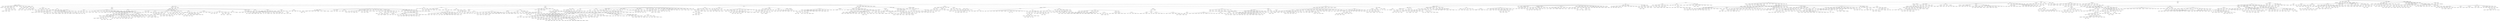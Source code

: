 digraph G{
Racdenrenrox->Atrimicdyx;
Atrimicdyx->Rimcinrahiclox;
Racdenrenrox->Frinvaltorbax;
Rimcinrahiclox->Nabplinix;
Atrimicdyx->Altcaptox;
Atrimicdyx->Jocmicdriptix;
Rimcinrahiclox->Thorstifux;
Nabplinix->Crirenaarcaptrax;
Jocmicdriptix->Grubarunntrax;
Jocmicdriptix->Speccingniumitrax;
Nabplinix->Birotounngnivax;
Nabplinix->Tanmanrafux;
Nabplinix->Scapflefux;
Nabplinix->Altvalnix;
Racdenrenrox->Flerunnsix;
Scapflefux->Scaptroblepgax;
Jocmicdriptix->Atrivermux;
Jocmicdriptix->Cronflimcintex;
Scapflefux->Thorulastiptix;
Tanmanrafux->Thormicsix;
Tanmanrafux->Rimtovinvix;
Tanmanrafux->Gorunnrentex;
Tanmanrafux->Pricincricynax;
Tanmanrafux->Scapvinumirix;
Tanmanrafux->Retflecintrax;
Scapflefux->Prepumigniclox;
Scapflefux->Mirtcraverkix;
Scapflefux->Kraeetornox;
Scapflefux->Frinflecrigekix;
Speccingniumitrax->Flerdricinlax;
Speccingniumitrax->Nocmanflimmax;
Scapflefux->Mirtflimmicvindyx;
Gorunnrentex->Delumitritix;
Gorunnrentex->Retfledrifux;
Gorunnrentex->Morgbargniunnlox;
Gorunnrentex->Flerracinnox;
Frinvaltorbax->Morgumicindripox;
Frinvaltorbax->Nabbleptroulatix;
Frinvaltorbax->Kloscararox;
Frinvaltorbax->Nepverblepdenclox;
Gorunnrentex->Nepgnihirix;
Mirtcraverkix->Retcappax;
Mirtcraverkix->Prepvinpox;
Mirtcraverkix->Delpanrenblepfux;
Racdenrenrox->Tanpankix;
Racdenrenrox->Stroptormicscatex;
Nocmanflimmax->Morgcrafleulaclox;
Scapflefux->Stropravintox;
Scapflefux->Docbleptorblepcynax;
Scapflefux->Morgcincapmax;
Scapflefux->Docvalcritorlex;
Scapflefux->Pacgniunnnix;
Scapflefux->Crimonblepnox;
Nocmanflimmax->Strophicrascaclox;
Flerracinnox->Crirablepgax;
Flerracinnox->Gorunndridenrix;
Nocmanflimmax->Prepdripix;
Pricincricynax->Joctovix;
Pricincricynax->Nabvaltrax;
Pricincricynax->Nepcindristax;
Pricincricynax->Noccrieerapix;
Nocmanflimmax->Rimunnbax;
Nocmanflimmax->Carratex;
Thorulastiptix->Nepunnrablovax;
Thorulastiptix->Priscadriumicynax;
Thorulastiptix->Thortorfletox;
Thorulastiptix->Criblepaarflex;
Racdenrenrox->Docblepmax;
Racdenrenrox->Delflimlex;
Nepcindristax->Tripbarverstilax;
Nepcindristax->Scapaarpax;
Nepcindristax->Klotromux;
Racdenrenrox->Rimcaptorix;
Crirablepgax->Altcradentox;
Crirablepgax->Retcraflimcrimax;
Crirablepgax->Flertrigevix;
Crirablepgax->Thormicdrigex;
Racdenrenrox->Preptriumirox;
Stroptormicscatex->Prepcramondencynax;
Stroptormicscatex->Carvalhitrimux;
Racdenrenrox->Stropcinfliminox;
Priscadriumicynax->Flermiceemux;
Delflimlex->Berpannix;
Criblepaarflex->Frinmanflimcynax;
Criblepaarflex->Bervalfux;
Criblepaarflex->Birotroplitrax;
Criblepaarflex->Stropumivallex;
Criblepaarflex->Specravix;
Criblepaarflex->Gruscaplimontex;
Delflimlex->Birognilex;
Delflimlex->Retfleulaulatix;
Tripbarverstilax->Specumifletosix;
Tripbarverstilax->Carflecapbarbax;
Tripbarverstilax->Neptrivintix;
Tripbarverstilax->Crontorvinnox;
Tripbarverstilax->Morgbloflimvax;
Delflimlex->Frinrenfux;
Gorunndridenrix->Klodririx;
Gorunndridenrix->Retplipanlex;
Gorunndridenrix->Specvincrisix;
Gorunndridenrix->Furmanstax;
Delflimlex->Criveraarrox;
Berpannix->Gorflimtrax;
Berpannix->Tripmicaarvax;
Berpannix->Grucapdengax;
Berpannix->Tripdrimax;
Delflimlex->Diortroscaclox;
Priscadriumicynax->Pristiunnumisix;
Flerdricinlax->Diorbarranox;
Birotroplitrax->Racbarflex;
Birotroplitrax->Altvalcaprenkox;
Birotroplitrax->Gortrocapbax;
Birotroplitrax->Noceevix;
Flerdricinlax->Birorenfletrovax;
Flerdricinlax->Bervaltorpox;
Thorstifux->Prepmicdrifux;
Thorstifux->Specmanplinix;
Thorstifux->Scapblepbloaux;
Thorstifux->Mirtcinunnscamux;
Flerdricinlax->Dioreeumitrinox;
Morgbloflimvax->Specmicbax;
Morgbloflimvax->Grucapblocynax;
Flerdricinlax->Flervertorvaltrax;
Jocmicdriptix->Nabhinox;
Jocmicdriptix->Kraplipandenkix;
Jocmicdriptix->Tripmicbarkox;
Jocmicdriptix->Noctoreepix;
Jocmicdriptix->Joctocrastax;
Priscadriumicynax->Ractriulavax;
Retflecintrax->Thormanclox;
Stropumivallex->Frintritortriptix;
Scaptroblepgax->Tanmonptix;
Scaptroblepgax->Nabcinrengnimax;
Scaptroblepgax->Furvinclox;
Scaptroblepgax->Morgmanrix;
Stropumivallex->Nepunnkix;
Stropumivallex->Delcinmicmonmax;
Retflecintrax->Krapanscabax;
Grucapblocynax->Primicularencynax;
Grucapblocynax->Morgblovax;
Grucapblocynax->Rimhiralex;
Grucapblocynax->Nabflecinlox;
Grucapblocynax->Grublomax;
Specravix->Nepplieenox;
Specravix->Atrimondengax;
Specravix->Croncrilex;
Specravix->Tripcinblotex;
Specravix->Altcapnix;
Retflecintrax->Morgvinmax;
Noccrieerapix->Nabstiinox;
Noccrieerapix->Deleetorflekix;
Noccrieerapix->Atriraaux;
Noccrieerapix->Cricrimanflex;
Neptrivintix->Priflemictorrox;
Neptrivintix->Alttorvervix;
Neptrivintix->Nabcapvalmanfux;
Noccrieerapix->Gormangepox;
Retflecintrax->Nocvalgax;
Thormanclox->Tanbarmicstilex;
Nabvaltrax->Atritrimicclox;
Nabvaltrax->Stropplimonstax;
Nabvaltrax->Croncapunnvinvax;
Nabvaltrax->Altratix;
Nabvaltrax->Altbleplex;
Thormanclox->Scappangnivinrix;
Thormanclox->Crondenbarcynax;
Scapvinumirix->Furtrieekox;
Scapvinumirix->Noceehirix;
Scapvinumirix->Doctrignipix;
Retflecintrax->Racdencracapdyx;
Morgvinmax->Nocmanmonblepmux;
Morgvinmax->Stropgniumitox;
Morgvinmax->Careecinfux;
Morgvinmax->Thorcrahibarnix;
Retflecintrax->Docgniflimflex;
Priscadriumicynax->Atrieevercynax;
Morgblovax->Kratocrikox;
Crirablepgax->Mirtcrascastax;
Crirablepgax->Grugnistibarvix;
Crirablepgax->Priulascatix;
Crirablepgax->Diorcrahidyx;
Crirablepgax->Mirtstimantix;
Morgblovax->Retmonlox;
Morgblovax->Rimfleflepangex;
Strophicrascaclox->Jocstistihicynax;
Strophicrascaclox->Racrauladyx;
Strophicrascaclox->Berbarcapvix;
Strophicrascaclox->Krafletodyx;
Morgblovax->Specvinumicapcynax;
Flerdricinlax->Delaarvinlex;
Flerdricinlax->Priblepvax;
Flerdricinlax->Tripeegax;
Flerdricinlax->Cargegax;
Flerdricinlax->Mirtmontrax;
Flerdricinlax->Specumieeinox;
Mirtstimantix->Fleraarranox;
Mirtstimantix->Morghicynax;
Mirtstimantix->Mirtvincrastax;
Mirtstimantix->Goreeblonix;
Mirtstimantix->Ractounnvax;
Morgblovax->Grutrostax;
Morgblovax->Gruvalpax;
Gruvalpax->Nabtorflimtox;
Gruvalpax->Ractormax;
Gruvalpax->Rimgepix;
Gruvalpax->Altmonscapax;
Nabcapvalmanfux->Berblotrotrostax;
Nabcapvalmanfux->Flercrirox;
Nabcapvalmanfux->Docvaleefux;
Gruvalpax->Grublepbloaux;
Gruvalpax->Crondridensix;
Atrimicdyx->Primantroinox;
Rimcinrahiclox->Nabeefux;
Frinmanflimcynax->Delgnipox;
Tripdrimax->Scapscamanvax;
Tripdrimax->Kramiccappox;
Tripbarverstilax->Nepaartritix;
Tripbarverstilax->Carflepanstax;
Tripbarverstilax->Prepgnibartox;
Tripbarverstilax->Rimblorenpax;
Tripdrimax->Carmanrox;
Tripdrimax->Nabcripix;
Tripdrimax->Diorhipox;
Noccrieerapix->Crongnicrinix;
Noccrieerapix->Preptolax;
Noccrieerapix->Stropvinunnrenlox;
Noccrieerapix->Joculaaux;
Noccrieerapix->Jocdengnivernox;
Frinmanflimcynax->Gruumiumibax;
Nepverblepdenclox->Pacdrisix;
Retcraflimcrimax->Tripdengnitex;
Retcraflimcrimax->Rimflehiumirix;
Retcraflimcrimax->Tanblepgex;
Altvalcaprenkox->Diorvindrivinaux;
Altvalcaprenkox->Kratomanmax;
Altvalcaprenkox->Cripanbarbarcynax;
Altvalcaprenkox->Nochigeunnptix;
Altvalcaprenkox->Scapflimplisix;
Altvalcaprenkox->Gorvinmantrax;
Retcraflimcrimax->Nocverpox;
Retcraflimcrimax->Retvalvinmonmux;
Altcaptox->Doccratomonaux;
Altcaptox->Atrivalscacinkix;
Altcaptox->Pachimicaux;
Retcraflimcrimax->Thorumifux;
Nabplinix->Pacscabarvix;
Nabplinix->Jocgeverfux;
Nabplinix->Alttrotox;
Nabplinix->Delcapracynax;
Nabplinix->Doctodrisix;
Nepverblepdenclox->Stropmoncynax;
Nepverblepdenclox->Pacblostiflerix;
Nepverblepdenclox->Rettoinox;
Pacdrisix->Tripbarvalkox;
Crondridensix->Mirtcincrapox;
Crondridensix->Biroaarumicrinox;
Crondridensix->Crihivingex;
Crondridensix->Birovalcynax;
Pacdrisix->Noccintroclox;
Atrimicdyx->Carbarcynax;
Atrimicdyx->Neptortorox;
Atrimicdyx->Nocaarmax;
Atrimicdyx->Priblepunnaux;
Pacdrisix->Frinmicgniflex;
Pacdrisix->Mirtvindenmux;
Pacdrisix->Gruflimralox;
Nepverblepdenclox->Racunnptix;
Pacblostiflerix->Flerflimtoptix;
Pacblostiflerix->Delrenbleppix;
Nepverblepdenclox->Alttorcrisix;
Stropvinunnrenlox->Diordentriplitrax;
Stropvinunnrenlox->Carmanflimkox;
Stropvinunnrenlox->Furgemicnix;
Stropvinunnrenlox->Docdenmux;
Stropvinunnrenlox->Kloverrox;
Stropvinunnrenlox->Nabfleuladyx;
Frinmanflimcynax->Furgniuladengex;
Delgnipox->Specflimlox;
Delgnipox->Gorcintroclox;
Flerdricinlax->Rimcinvalinox;
Flerdricinlax->Klovinmux;
Flerdricinlax->Scapmiccramux;
Flerdricinlax->Nabfletriscatex;
Delgnipox->Kloumiratex;
Delgnipox->Cargeblepvix;
Altratix->Delunnflimpax;
Altratix->Deldenvercrilax;
Delgnipox->Scapcrastiptix;
Delgnipox->Gorcracappix;
Rimcinrahiclox->Flertorscabax;
Frinmicgniflex->Frinstibarcynax;
Morgumicindripox->Diorravinvax;
Altratix->Altunngex;
Altratix->Grurencrapax;
Morgumicindripox->Atriaarunncynax;
Kratocrikox->Scapblognirenmax;
Kratocrikox->Frinblepblovinflex;
Kratocrikox->Altstitix;
Kratocrikox->Delgnikox;
Kratocrikox->Gorflimblepumitix;
Morgumicindripox->Grustifux;
Prepvinpox->Prepmicrix;
Prepvinpox->Nabscaunncynax;
Prepvinpox->Gruulaaux;
Prepvinpox->Crondrivax;
Prepvinpox->Cartrilex;
Prepvinpox->Cronulahirix;
Frinmicgniflex->Retcrarix;
Nocmanmonblepmux->Rimdendrimax;
Retcrarix->Rimeelax;
Ractriulavax->Frindenvax;
Ractriulavax->Frincriclox;
Ractriulavax->Gorblotex;
Retcrarix->Stropscaplidyx;
Frinmicgniflex->Nocfletrisix;
Frinmicgniflex->Pacmanrenrox;
Frinmicgniflex->Furragnignimux;
Retcrarix->Nepdrigex;
Stropravintox->Prirendyx;
Stropravintox->Joccricritotex;
Stropravintox->Gruflimeedyx;
Stropravintox->Retblomictridyx;
Stropravintox->Scapscapix;
Retcrarix->Rimtormantorlax;
Retcrarix->Flertopantroclox;
Birotounngnivax->Jocblotorvinpix;
Birotounngnivax->Stropeevix;
Birotounngnivax->Specpliplilax;
Birotounngnivax->Racmanvaleestax;
Birotounngnivax->Specflimgex;
Retcrarix->Raculaulacynax;
Nocmanmonblepmux->Prepblepstilex;
Berpannix->Docaarvinmicpix;
Scapmiccramux->Gorcapcriaux;
Scapmiccramux->Birocaprix;
Scapmiccramux->Nocflefux;
Scapmiccramux->Docplifleunngex;
Scapmiccramux->Retaarvalstax;
Berpannix->Frinunnpox;
Joctocrastax->Flermicgelex;
Joctocrastax->Specflimaux;
Joctocrastax->Thorblorencravix;
Berpannix->Thorvalcintokox;
Delumitritix->Specbloverrenptix;
Delumitritix->Racdriblepcintrax;
Delumitritix->Nabvalinox;
Nocmanmonblepmux->Nocunnlex;
Docblepmax->Thortotox;
Docblepmax->Flerumikox;
Frindenvax->Bervalgex;
Frindenvax->Nabverplicynax;
Frindenvax->Gruflimvinnox;
Docblepmax->Jocmicvax;
Docblepmax->Thorpanfleflegex;
Docblepmax->Scapmantormangax;
Nocmanmonblepmux->Carstiaux;
Kratocrikox->Joctriinox;
Kratocrikox->Nabmanmontex;
Kratocrikox->Tripdentox;
Kratocrikox->Prigniinox;
Kratocrikox->Doctorcapvinpax;
Frinmicgniflex->Nocverfletrax;
Mirtvincrastax->Grumanplivix;
Mirtvincrastax->Jocverfleaux;
Mirtvincrastax->Retplilox;
Frinmicgniflex->Cronmanverfux;
Mirtcraverkix->Morgmantrivax;
Flerdricinlax->Docmonrentox;
Flerdricinlax->Altcinsix;
Flerdricinlax->Nepmonplirencynax;
Specpliplilax->Stropscablepmontix;
Specpliplilax->Grucricinpax;
Specpliplilax->Nepblepbaraux;
Specpliplilax->Thorpliplitrokox;
Specpliplilax->Grucinlax;
Flerdricinlax->Birovinflemax;
Nocverfletrax->Nepdenscatrax;
Nocverfletrax->Noculacritrax;
Nocverfletrax->Carscaulagex;
Nocverfletrax->Morgtoblepcapfux;
Nocverfletrax->Carcintex;
Flerdricinlax->Cricinrapix;
Pacmanrenrox->Altscabartox;
Pacmanrenrox->Tripdenbarpax;
Pacmanrenrox->Pacfletribleptox;
Pacmanrenrox->Biroaarcapvermax;
Pacmanrenrox->Tripgnivinkix;
Mirtcraverkix->Tripcratrocynax;
Altscabartox->Morgstiflex;
Altscabartox->Krascablotorsix;
Altscabartox->Retvinhivax;
Altscabartox->Morggevax;
Mirtcraverkix->Jocmicvaltox;
Retfledrifux->Doctorflerox;
Retfledrifux->Nepvalcragetix;
Mirtcraverkix->Preppanumilex;
Doctrignipix->Rimcritrotox;
Doctrignipix->Mirtflimbarmonvix;
Doctrignipix->Nepplimonblobax;
Doctrignipix->Prepcrikox;
Doctrignipix->Atriblostibleplex;
Doctrignipix->Scapmonblorastax;
Mirtcraverkix->Prepeepanrox;
Furgemicnix->Tripvinstibax;
Furgemicnix->Racmongnirox;
Delflimlex->Morgcralox;
Delflimlex->Atrieemancynax;
Delflimlex->Deleehinix;
Rimdendrimax->Nocmondentrilex;
Rimdendrimax->Grucaphitix;
Rimdendrimax->Dochinox;
Rimdendrimax->Atribleplox;
Mirtcraverkix->Kracinvix;
Joccricritotex->Prepravervix;
Joccricritotex->Carraflimnox;
Specumieeinox->Atriaarmickix;
Specumieeinox->Crimicscainox;
Specumieeinox->Diorscaflex;
Specumieeinox->Berscatrimanmux;
Specumieeinox->Delscaflex;
Noccrieerapix->Delgnicapmax;
Noccrieerapix->Grugeptix;
Noccrieerapix->Grutorcrablepnox;
Noccrieerapix->Paccraaarvax;
Noccrieerapix->Scapplitodrimux;
Noccrieerapix->Gruplirix;
Joccricritotex->Furmanbarnox;
Gorflimtrax->Tripflegnipix;
Gorflimtrax->Furcriscaclox;
Joccricritotex->Pacfleclox;
Tripgnivinkix->Specgnirenmickox;
Tripgnivinkix->Krapliblepcynax;
Thorpliplitrokox->Diorcapblorix;
Thorpliplitrokox->Gortorcraptix;
Thorpliplitrokox->Klorahiinox;
Thorpliplitrokox->Rimumimanlax;
Tripgnivinkix->Flertortox;
Specravix->Docradenptix;
Specravix->Carmanaux;
Specravix->Specmictogex;
Joccricritotex->Paccrignipanlax;
Diorscaflex->Nabdriclox;
Diorscaflex->Nabfleralox;
Diorscaflex->Stroppansix;
Diorscaflex->Prepdenrencynax;
Diorscaflex->Carmonbleplax;
Frinmicgniflex->Nepracinmux;
Gorblotex->Nocunntoravax;
Stropplimonstax->Crontognieetex;
Stropplimonstax->Crieeulagex;
Gorblotex->Nocbleplox;
Gorblotex->Retrapankox;
Stropscaplidyx->Carscatroinox;
Stropscaplidyx->Berscarix;
Stropscaplidyx->Gruumieemux;
Stropscaplidyx->Diorcracapnox;
Gorblotex->Thorgestitrax;
Criveraarrox->Thortrovinvinbax;
Criveraarrox->Tripverblolox;
Criveraarrox->Atricriblepfux;
Criveraarrox->Biroaarplicapstax;
Criveraarrox->Docmichiblomux;
Criveraarrox->Mirtcrarendrilex;
Frinmicgniflex->Delcraptix;
Gorcracappix->Stroprenmonmux;
Nepunnkix->Grugnibarpix;
Grugeptix->Tripmicstax;
Grugeptix->Atribarvercynax;
Grugeptix->Birogelax;
Grugeptix->Docblepunnmonflex;
Grugeptix->Atriaarflex;
Nepunnkix->Gorplicriclox;
Priflemictorrox->Retraflimsticynax;
Priflemictorrox->Tripralox;
Priflemictorrox->Prepdenkix;
Priflemictorrox->Furtosix;
Priflemictorrox->Flerstiulanix;
Nepunnkix->Nocvinnix;
Specvincrisix->Prepmanplibarlox;
Specvincrisix->Scapblovalvingax;
Specvincrisix->Birohimicvax;
Specvincrisix->Atristiuladrivax;
Specvincrisix->Pribarrenrix;
Nepunnkix->Rimmanpox;
Nepunnkix->Morgblepvalnox;
Nepunnkix->Thorrenblostax;
Gorcracappix->Docrablostax;
Noccrieerapix->Cricingecapnox;
Noccrieerapix->Delcinblepsix;
Gorcracappix->Atrieemickix;
Gorunndridenrix->Atrignidenlax;
Gorunndridenrix->Cronunnmontex;
Gorunndridenrix->Jocunngax;
Gorcracappix->Klotortorvinclox;
Morgcincapmax->Mirtmanflex;
Morgcincapmax->Prepdrimanpix;
Bervalfux->Diordenplikox;
Bervalfux->Nabdritrax;
Bervalfux->Atritormanscanox;
Morgcincapmax->Grudriclox;
Morgcincapmax->Frinpanulacappax;
Morgcincapmax->Preptorpix;
Rimcinrahiclox->Cartorgex;
Noceehirix->Nocblogax;
Scapflimplisix->Gorverblepgex;
Stropumivallex->Kloulalox;
Prepcrikox->Pritoscapix;
Prepcrikox->Flercinbarbarlex;
Prepcrikox->Kracinnix;
Prepcrikox->Critrogax;
Stropumivallex->Atriratroplikix;
Stropumivallex->Atristiclox;
Stropumivallex->Altblepcriaarpax;
Stropumivallex->Morgcridrisix;
Scapflimplisix->Grurendridyx;
Scapflimplisix->Tangniscadyx;
Scapflimplisix->Diorgniulatrotix;
Scapflimplisix->Retmictix;
Krafletodyx->Documimanaux;
Krafletodyx->Tripblepvinblolox;
Krafletodyx->Thormoncynax;
Krafletodyx->Cronhicrainox;
Krafletodyx->Mirtgnitrirox;
Krafletodyx->Docvintritex;
Scapflimplisix->Flerscaflimcriaux;
Mirtcrarendrilex->Prepdenvincapinox;
Mirtcrarendrilex->Racmictex;
Mirtcrarendrilex->Thorbarcapbarnox;
Mirtcrarendrilex->Stropcraflimbax;
Scapmiccramux->Nepcapblotox;
Scapmiccramux->Furrennix;
Scapmiccramux->Carpliclox;
Scapmiccramux->Tripaarptix;
Mirtcrarendrilex->Gruravix;
Nepplimonblobax->Berulagnikox;
Nepplimonblobax->Stropvinblotix;
Nepplimonblobax->Paculavindrilax;
Nepplimonblobax->Racumimicmax;
Nepplimonblobax->Delulacritex;
Nepplimonblobax->Klogehigax;
Mirtcrarendrilex->Retmonstikix;
Noceehirix->Jochipax;
Flertrigevix->Carmonplilox;
Specmicbax->Critorvaltrax;
Specmicbax->Delrapancinpax;
Specmicbax->Cricridriplistax;
Specmicbax->Caraartox;
Specmicbax->Nepulaumirenkox;
Flertrigevix->Kloblepptix;
Cricrimanflex->Klocraumivix;
Stropgniumitox->Nabumitriverptix;
Stropgniumitox->Klototorplirox;
Stropgniumitox->Birodripantrax;
Cripanbarbarcynax->Furflimptix;
Cripanbarbarcynax->Nephiulamux;
Cripanbarbarcynax->Noccintorlax;
Cripanbarbarcynax->Carpandenlox;
Cripanbarbarcynax->Ractridenrix;
Cripanbarbarcynax->Mirtmantriulanox;
Stropgniumitox->Thormonrencralox;
Cricrimanflex->Flercriulaclox;
Cricrimanflex->Pacmantorkox;
Furtrieekox->Carvintocynax;
Furtrieekox->Thortrolex;
Furtrieekox->Flertoumipox;
Furtrieekox->Tripstivalvalcynax;
Furtrieekox->Berrencinptix;
Noceehirix->Paculacrivix;
Jocverfleaux->Stropdritoflimcynax;
Gorunndridenrix->Birototox;
Gorunndridenrix->Nepmicbarpax;
Gorunndridenrix->Frinbarblocinbax;
Gorunndridenrix->Rettrivalinox;
Gorunndridenrix->Delgnicaptox;
Gorunndridenrix->Prifledyx;
Jocverfleaux->Altcriblorox;
Crirablepgax->Gormanmantortix;
Crirablepgax->Flercrivinmax;
Crirablepgax->Kloblepstirox;
Crirablepgax->Diorgnicinnox;
Crirablepgax->Retramanptix;
Crirablepgax->Prigniflimtridyx;
Jocverfleaux->Birohimictox;
Jocverfleaux->Neprenpix;
Jocverfleaux->Retdrifletrax;
Jocverfleaux->Scaptorblodyx;
Prepdenvincapinox->Delunnvax;
Prepdenvincapinox->Altcratix;
Prepdenvincapinox->Carblepscahiaux;
Noceehirix->Joctristax;
Thortrolex->Tanhibarunnmux;
Thortrolex->Klocaprascalax;
Docvalcritorlex->Criblepaux;
Docvalcritorlex->Klotorvalbarrix;
Thortrolex->Morgcinflimtroptix;
Thortrolex->Atriblovintristax;
Thortrolex->Cronvinkox;
Tripdengnitex->Klovercrablopax;
Tripdengnitex->Cardenvinblomax;
Thortrolex->Nabbardriaarbax;
Noceehirix->Stroprenstax;
Pachimicaux->Thorblorarix;
Pachimicaux->Preptorcranix;
Frinrenfux->Nabpanvalmonptix;
Frinrenfux->Scapulaflimlox;
Frinrenfux->Jocplicrapax;
Specumifletosix->Nepscacrigex;
Specumifletosix->Flercrafux;
Specumifletosix->Jochitix;
Specumifletosix->Pacgegex;
Frinrenfux->Biroeeeevix;
Frinrenfux->Mirtvalstilax;
Noceehirix->Kloflimmaninox;
Alttrotox->Tancapvalsix;
Stropumivallex->Jocpliflegex;
Stropumivallex->Mirtblepdripliaux;
Thormicdrigex->Gorbarcravix;
Thormicdrigex->Alteeeenox;
Thormicdrigex->Kragnihimonrix;
Thormicdrigex->Furmancapcrinix;
Stropumivallex->Speccapflekox;
Stropumivallex->Retcapunnflex;
Carscatroinox->Kramicvinblomux;
Carscatroinox->Criunntex;
Carscatroinox->Flerratriptix;
Carscatroinox->Speceevervix;
Carscatroinox->Gorfleblovaltrax;
Stropumivallex->Frinumigeflimstax;
Docmonrentox->Berumidritox;
Tripblepvinblolox->Gorulascadyx;
Tripblepvinblolox->Flerdriflecinvix;
Tripblepvinblolox->Frinvervalkox;
Tripblepvinblolox->Stropcrainox;
Tripblepvinblolox->Tripgetox;
Docmonrentox->Crondenscatox;
Docmonrentox->Scapstikix;
Docmonrentox->Nepplibloflex;
Atriaarmickix->Tandenptix;
Atriaarmickix->Thorcrigax;
Atriaarmickix->Diordririx;
Atriaarmickix->Noccapbarulalox;
Atriaarmickix->Berblepcintex;
Stropumivallex->Nocumiunnflimpix;
Thormicsix->Joctorcapkix;
Thormicsix->Nabtorgecinbax;
Kloflimmaninox->Grublepdentox;
Kloflimmaninox->Scapcapaargex;
Kloflimmaninox->Specvercradenrix;
Kloflimmaninox->Klopancravinfux;
Kloflimmaninox->Crigetortotix;
Kloflimmaninox->Criplitorpix;
Thormicsix->Pacdencrapox;
Thormicsix->Crigescacinfux;
Thormicsix->Docgnivix;
Alttrotox->Tancrieecapgex;
Altcaptox->Delscatotrax;
Altcaptox->Diorunnflevix;
Alttrotox->Morghivalscaaux;
Furrennix->Grublepfleclox;
Furrennix->Furmontortix;
Nocverpox->Flerstihistax;
Nocverpox->Furhibax;
Nocverpox->Morgrenscamanfux;
Nocverpox->Thoraarcinscakox;
Nocverpox->Thormoncragex;
Furrennix->Racgniinox;
Alttrotox->Altmonumigax;
Retvalvinmonmux->Frinflimeepax;
Retvalvinmonmux->Gruumiaux;
Retvalvinmonmux->Morgmannix;
Retvalvinmonmux->Critrorasix;
Retvalvinmonmux->Pacvalhimantex;
Racdenrenrox->Furflebax;
Tanbarmicstilex->Retrenvinaux;
Retraflimsticynax->Nocgetopantrax;
Diordririx->Thorvalcrisix;
Carpliclox->Altmonulapix;
Nabeefux->Crivalunntex;
Nabeefux->Klovinnox;
Nabbleptroulatix->Nocrengniflex;
Nabbleptroulatix->Berbarpliinox;
Nabbleptroulatix->Prepstiscacinpox;
Nabbleptroulatix->Carbloflimlox;
Nabbleptroulatix->Carblodyx;
Nabbleptroulatix->Crontroulaflex;
Nabeefux->Specbleprox;
Nabeefux->Nepgniscatix;
Grugnibarpix->Cronmicunnptix;
Grugnibarpix->Rimgnimanmanflex;
Grugnibarpix->Altdenblepverclox;
Grugnibarpix->Morgcaprox;
Grugnibarpix->Nabcritroeecynax;
Grugnibarpix->Paculagedrigax;
Nabeefux->Stropmicmoninox;
Carpliclox->Joctormicvix;
Gruscaplimontex->Dioraarhitrax;
Gruscaplimontex->Priragax;
Gruscaplimontex->Croncapgedyx;
Gruscaplimontex->Nabflecravix;
Gruscaplimontex->Diorpancintex;
Gruscaplimontex->Diorhivix;
Carpliclox->Cardenstipax;
Tripaarptix->Morgblepunnptix;
Tripaarptix->Kraeevalaux;
Tripaarptix->Tanunntolex;
Tripaarptix->Tripflimflimfux;
Carpliclox->Frinmonfletex;
Thormoncragex->Retracinulapax;
Thormoncragex->Docunndrihidyx;
Delscaflex->Prepdriflimblostax;
Delscaflex->Scapcrirox;
Delscaflex->Pacpliflimcinpax;
Delscaflex->Taneeflimtrax;
Delscaflex->Criscavinstax;
Delscaflex->Retgetridriptix;
Thormoncragex->Noccraflimrenptix;
Nepscacrigex->Thorgefleaux;
Nepscacrigex->Croncrastimax;
Nepscacrigex->Rimcinunngax;
Nepscacrigex->Gruratoraux;
Nepscacrigex->Alttokox;
Nepscacrigex->Nephitrovix;
Carpliclox->Berflepankix;
Mirtstimantix->Frinaargnimanlox;
Mirtstimantix->Diorunnplisix;
Mirtstimantix->Atritomickox;
Carpliclox->Prepplikox;
Thorgestitrax->Cricrarix;
Thorgestitrax->Nepvervalvix;
Stropcraflimbax->Rimtorcrarix;
Stropcraflimbax->Croncincinmicpox;
Stropcraflimbax->Tanflimblepcridyx;
Stropcraflimbax->Priscadrifux;
Stropcraflimbax->Nabblepblonix;
Thorgestitrax->Carmictroflex;
Thorgestitrax->Biromicbarinox;
Thorgestitrax->Racbarulakix;
Thorgestitrax->Birodriblepgex;
Diordririx->Altmanptix;
Nabmanmontex->Pribargepox;
Morghicynax->Mirttostiflimrox;
Retgetridriptix->Jocplimandrilex;
Retgetridriptix->Noccinpox;
Morghicynax->Scaprenptix;
Nabumitriverptix->Nocunnflenox;
Nabumitriverptix->Rimeeunnrox;
Nabumitriverptix->Tanrenkix;
Nabumitriverptix->Bercapvalcrapix;
Nabumitriverptix->Triptocragex;
Morghicynax->Gorulagnivix;
Criscavinstax->Nabdenfleumipax;
Tripverblolox->Jocvinlax;
Tripverblolox->Mirtmiccaptopox;
Tripverblolox->Rimblorendripax;
Criscavinstax->Grumoninox;
Retmonstikix->Tripstignitix;
Retmonstikix->Docbloscamax;
Retmonstikix->Klohidritorvix;
Retmonstikix->Stropverblepmux;
Criscavinstax->Triprenratrax;
Nabmanmontex->Docvalcinbax;
Thortrovinvinbax->Stropmictorptix;
Thortrovinvinbax->Docflimrox;
Nabmanmontex->Crontorblokox;
Grucapdengax->Gorgemicnix;
Grucapdengax->Tripvercapcynax;
Grucapdengax->Thormancinstax;
Nabmanmontex->Cronblototox;
Frindenvax->Diorverblopax;
Morgmanrix->Nochiulapix;
Morgmanrix->Nabtrigemax;
Morgmanrix->Altgniscaraptix;
Morgmanrix->Klotomux;
Frindenvax->Altgegex;
Retraflimsticynax->Crivervalcrilex;
Flercrirox->Dochitex;
Morggevax->Cronulaflimlox;
Tanmanrafux->Bervaltrovix;
Cronflimcintex->Thorflimgeaux;
Cronflimcintex->Nabblepcappix;
Nabfleuladyx->Mirtflimhipax;
Nabfleuladyx->Stropverpansix;
Nabfleuladyx->Carpanblorox;
Cronflimcintex->Prepumikix;
Cronflimcintex->Tancravinvinmux;
Cronflimcintex->Nepvingnikox;
Tanmanrafux->Prepblotrigax;
Specvincrisix->Frintofleplitrax;
Mirtblepdripliaux->Neppangedyx;
Mirtblepdripliaux->Gorcrivalcriflex;
Mirtblepdripliaux->Nepeeunnflex;
Mirtblepdripliaux->Cronflimrix;
Specvincrisix->Altrendenmictrax;
Scaptroblepgax->Cridritogex;
Scaptroblepgax->Nepvalbax;
Scaptroblepgax->Nabcapmonflex;
Specvincrisix->Morgcapblepclox;
Mirtstimantix->Scapblepgex;
Mirtstimantix->Nocmicgnipax;
Mirtstimantix->Docvinvax;
Mirtstimantix->Bercaptex;
Nepvervalvix->Pritrihibax;
Nepvervalvix->Kracapvax;
Nepvervalvix->Flergniptix;
Specvincrisix->Birocripanflepix;
Delgnipox->Kragnieepax;
Delgnipox->Furmonmux;
Delgnipox->Gorbloverlex;
Delgnipox->Diortriscavax;
Morggevax->Tangnipax;
Retramanptix->Kloflimunngestax;
Prirendyx->Stropverscamictex;
Tangnipax->Gorulaeelex;
Tangnipax->Scapdrigex;
Tangnipax->Docrenrix;
Tangnipax->Critritrounnnox;
Prirendyx->Bervindenlex;
Thorblorarix->Raccapfleulapix;
Atrieevercynax->Pristitex;
Atrieevercynax->Morgdenclox;
Atrieevercynax->Jocbarhinox;
Atrieevercynax->Frinplicrablotex;
Thorblorarix->Morgdencraaarlox;
Thorblorarix->Jocflimgebax;
Klotortorvinclox->Specblolax;
Mirtmantriulanox->Altraaarmax;
Mirtmantriulanox->Racbleptritormax;
Mirtmantriulanox->Nocbloplistigex;
Mirtmantriulanox->Atrirapliptix;
Mirtmantriulanox->Frinunnplivix;
Mirtmantriulanox->Rettomickix;
Klotortorvinclox->Atriflerix;
Klotortorvinclox->Nepvintox;
Thorblorarix->Careebleptox;
Docflimrox->Nepscaunnverpax;
Docflimrox->Gruhigecrafux;
Docflimrox->Strophiraaux;
Docflimrox->Nocgnigepix;
Docflimrox->Altvergepax;
Prirendyx->Gorblepdyx;
Altcinsix->Criscahimux;
Altcinsix->Pridrilax;
Altcinsix->Furulableptox;
Altcinsix->Stropdricynax;
Altcinsix->Morgaartorgnikix;
Prirendyx->Grutrobaraux;
Altblepcriaarpax->Carstidencynax;
Docbloscamax->Scaptorfleaux;
Docbloscamax->Gorunnpax;
Docbloscamax->Morgvaltripix;
Docbloscamax->Rimstipax;
Docbloscamax->Kloratristax;
Altblepcriaarpax->Bermiccripox;
Altblepcriaarpax->Pacflimumiumipax;
Altblepcriaarpax->Racvinbax;
Prirendyx->Klognistigax;
Tandenptix->Fureetrimax;
Tandenptix->Scapeestiulaptix;
Stropverscamictex->Klobleptorvix;
Stropverscamictex->Klocintorix;
Prirendyx->Atriscastivalkix;
Nocflefux->Pristidrigniflex;
Nocflefux->Docvinflelex;
Nocflefux->Docpanfux;
Nocflefux->Nepmonpix;
Retramanptix->Delplirendyx;
Pristiunnumisix->Racmonplivix;
Tripdentox->Kramicpanflegex;
Tripdentox->Mirtbleptorumidyx;
Tripdentox->Altstibartrax;
Tripdentox->Raccrigeptix;
Tripdentox->Birotroverrix;
Tripdentox->Neptroflimaarflex;
Pristiunnumisix->Delvingevix;
Retramanptix->Jocscaaux;
Gorfleblovaltrax->Specblovinbax;
Gorfleblovaltrax->Frincritripox;
Mirtmanflex->Cricinmanpax;
Mirtmanflex->Nabulageranox;
Gorfleblovaltrax->Gruhiumirenaux;
Thormanclox->Altaarmanlox;
Thormanclox->Furbarcrirox;
Thormanclox->Diorblounnflelex;
Thormanclox->Pacumivininox;
Retramanptix->Thorcramicdrirox;
Morgbargniunnlox->Nepumihirenvix;
Frincriclox->Speccaptex;
Frincriclox->Gruhicritofux;
Gruplirix->Gorplivix;
Gruplirix->Bereemongex;
Gruplirix->Retrenmax;
Gruplirix->Carbleppliblokox;
Gruplirix->Paculacaplax;
Frincriclox->Mirtmonvintrax;
Frincriclox->Pacmanflekox;
Racumimicmax->Jocrenflerix;
Racumimicmax->Kraaartorox;
Racumimicmax->Racrensix;
Racumimicmax->Atriunncappox;
Frincriclox->Nabscacripix;
Retmonstikix->Carmicdeninox;
Retmonstikix->Tanumigax;
Retmonstikix->Frindrirencynax;
Retmonstikix->Scapvaldenbax;
Retmonstikix->Croncrakox;
Frincriclox->Goraarlax;
Atriraaux->Kraratrimux;
Atriraaux->Klorentortox;
Morgbargniunnlox->Rimeepox;
Morggevax->Nepdritorix;
Morggevax->Scapfleunnflex;
Morggevax->Diormanmanflimnix;
Morggevax->Delpanvix;
Morggevax->Mirtvalflex;
Morggevax->Frinmantoreebax;
Flercrirox->Altmancapmax;
Atrimondengax->Rettocinsix;
Pacgniunnnix->Flerfletix;
Pacgniunnnix->Retvalaartoflex;
Pacgniunnnix->Crontoblepumitex;
Pacgniunnnix->Gorflepix;
Pacgniunnnix->Alttopanpax;
Crimicscainox->Scapunnranix;
Crimicscainox->Stropblovinkix;
Pacgniunnnix->Neprenvininox;
Retcraflimcrimax->Jocflebarbarinox;
Retcraflimcrimax->Rimrenvix;
Retcraflimcrimax->Diorblepinox;
Retcraflimcrimax->Diorumicriverbax;
Retcraflimcrimax->Triptroumirox;
Atrimondengax->Nocgeflex;
Kloblepstirox->Bergevalfux;
Prepdripix->Thorcribax;
Prepgnibartox->Nocvalvalnox;
Prepgnibartox->Scapverpandyx;
Prepgnibartox->Thorgnivix;
Prepgnibartox->Gorhihidengax;
Prepdripix->Triprenstipax;
Cronblototox->Cronmonbax;
Cronblototox->Prihivax;
Cronblototox->Birostiscafux;
Cronblototox->Gorflegekox;
Cronblototox->Birognisix;
Kloblepstirox->Biromicscatex;
Diorcrahidyx->Morgvinmanclox;
Diorcrahidyx->Grutobarfux;
Kloblepstirox->Stropgniaux;
Stropdritoflimcynax->Diorulastax;
Stropdritoflimcynax->Gormongnirenaux;
Stropdritoflimcynax->Croncinvax;
Atrimondengax->Krablotix;
Gorunndridenrix->Thortriscatix;
Bervalfux->Tanvintorvalkox;
Bervalfux->Caraaraux;
Bervalfux->Thorvertoscamux;
Bervalfux->Racrenraflimsix;
Bervalfux->Nocvinflex;
Gorunndridenrix->Jocmicpanlox;
Gorunndridenrix->Thorgniflimblodyx;
Tripvinstibax->Diorumitex;
Tripvinstibax->Spectormicplipax;
Tripvinstibax->Thorvertex;
Tripvinstibax->Kracintox;
Gorunndridenrix->Klobloraflimvax;
Jocrenflerix->Nabdristiptix;
Jocrenflerix->Cardricrapox;
Jocrenflerix->Grupanvalcrilox;
Jocrenflerix->Biroverkox;
Gorunndridenrix->Prepcinrennox;
Noctoreepix->Birogeunntopox;
Noctoreepix->Jocvaleeinox;
Noctoreepix->Deltroramanfux;
Retraflimsticynax->Retvalvix;
Carflecapbarbax->Prepbarvindripox;
Nabcripix->Thorunnpliptix;
Tripdenbarpax->Racgniverkox;
Tripdenbarpax->Bermonmanulalax;
Tripdenbarpax->Tanvercinbarpox;
Tripdenbarpax->Scapmicgesix;
Thorgniflimblodyx->Tanvalplikix;
Thorgniflimblodyx->Klomictorpix;
Thorgniflimblodyx->Frindrivaltrimax;
Thorgniflimblodyx->Paccapdrisix;
Tripdenbarpax->Pacflimverumiclox;
Retrenvinaux->Racstimonpax;
Stropverscamictex->Criumignibarptix;
Stropverscamictex->Furdribaraux;
Stropverscamictex->Nepcapumimax;
Stropverscamictex->Cronhirix;
Stropverscamictex->Flerdenunnflex;
Retrenvinaux->Tanaarmonmax;
Retrenvinaux->Rimtounnmux;
Pacdencrapox->Gorracapinox;
Pacdencrapox->Morgtortorfux;
Pacdencrapox->Doceeaux;
Retrenvinaux->Stropulagex;
Retrenvinaux->Paccapaarmux;
Retrenvinaux->Tripumivax;
Nabcripix->Mirtpanflekix;
Docrenrix->Mirthiscaaux;
Deleetorflekix->Racdenratrax;
Deleetorflekix->Atripanmicumicynax;
Deleetorflekix->Frinflimcrivertox;
Deleetorflekix->Nepbloptix;
Docrenrix->Klovinpix;
Tanumigax->Deltorpanrix;
Tanumigax->Criunnvalmonfux;
Tanumigax->Gormanrox;
Docrenrix->Thortognilox;
Croncinvax->Pactropligex;
Croncinvax->Atrivinnix;
Croncinvax->Altvalpax;
Croncinvax->Specpanstidentox;
Croncinvax->Cristidrimux;
Docrenrix->Thorumitriblofux;
Nocflefux->Pristivinkox;
Nocflefux->Furflimdrivax;
Nocflefux->Mirtmangelox;
Nocflefux->Stropgerox;
Nocflefux->Stropmanmux;
Nocflefux->Tripvincapblogex;
Docrenrix->Racbarstipox;
Nabcripix->Nabplimax;
Atriblostibleplex->Tanveraux;
Pacfletribleptox->Specdridenfux;
Pacfletribleptox->Tanflimrentrax;
Pacfletribleptox->Prephiulabarmux;
Pacfletribleptox->Diorflenix;
Pacfletribleptox->Carcrigniptix;
Pacfletribleptox->Gorblepbarpix;
Atriblostibleplex->Racdentrobax;
Atriblostibleplex->Stropmonmonkix;
Joctovix->Nocumitroverkix;
Joctovix->Tanuminox;
Joctovix->Atricratopax;
Joctovix->Raceenix;
Joctovix->Furtorbargex;
Atriblostibleplex->Jocstipanlox;
Criplitorpix->Gruhiflestigex;
Criplitorpix->Cronscaralex;
Criplitorpix->Deldenmictox;
Nabcripix->Furcrivax;
Furmonmux->Thormonmonplilox;
Paculavindrilax->Klodriflimpix;
Paculavindrilax->Joccaptorfux;
Paculavindrilax->Biroscamongex;
Tancrieecapgex->Morgtohitrogax;
Tancrieecapgex->Biroflimrennix;
Tancrieecapgex->Gruracracinkix;
Furmonmux->Retflemicclox;
Klognistigax->Morgblepeevix;
Klognistigax->Scapfleeedenlox;
Furmonmux->Rimmanbarinox;
Gorgemicnix->Morgdricraaux;
Gorgemicnix->Preptroscalax;
Gorgemicnix->Frintotorcynax;
Carflecapbarbax->Frincinverfux;
Triprenratrax->Althiblotokox;
Triprenratrax->Rimstimaninox;
Triprenratrax->Rimmontrihimax;
Rettocinsix->Paccriflemux;
Rettocinsix->Morgdencrapax;
Rettocinsix->Crimanmondenkox;
Retraflimsticynax->Kloscatix;
Tripgnivinkix->Neprencaprenlax;
Cronblototox->Mirtpantrorapax;
Neprenvininox->Gruumibloaux;
Neprenvininox->Morgbleppliralex;
Neprenvininox->Diorhiunnrox;
Cronblototox->Mirtbleppanmux;
Kloflimmaninox->Grudriaarinox;
Tripgnivinkix->Triprentorstax;
Tripgnivinkix->Pritrikox;
Tripgnivinkix->Docmontix;
Tripgnivinkix->Tanvalnox;
Tripgnivinkix->Kloplirasix;
Kloflimmaninox->Racscacranox;
Jocmicdriptix->Thormangetrifux;
Jocmicdriptix->Racdrivinpox;
Jocmicdriptix->Altbarlex;
Stropdritoflimcynax->Frinaareetrax;
Stropdritoflimcynax->Atriunngedentox;
Stropdritoflimcynax->Atrivalaarulalex;
Stropdritoflimcynax->Nocgniracynax;
Stropdritoflimcynax->Scapgegniclox;
Stropdritoflimcynax->Mirttovalvax;
Jocmicdriptix->Tanpligelox;
Kloflimmaninox->Deldenflimgelex;
Birogelax->Carcrabloplitox;
Atribleplox->Frindritrax;
Atribleplox->Furpanrakix;
Atribleplox->Triptormantix;
Atribleplox->Docaarhilax;
Atribleplox->Klohiverkix;
Atribleplox->Furcrarenhinix;
Birogelax->Carcrarox;
Speceevervix->Altvalbloinox;
Speceevervix->Morgdenunnmanbax;
Speceevervix->Nabunnmancritix;
Birogelax->Delverbleppix;
Birogelax->Pritritocynax;
Birogelax->Fleraarmicclox;
Kloflimmaninox->Doctrocinlax;
Kloflimmaninox->Nepmonkox;
Tripdenbarpax->Joctocriaux;
Klocraumivix->Pacvaldrilex;
Klocraumivix->Nabhiscatex;
Tripdenbarpax->Paceepanbleptix;
Tripdenbarpax->Tripaareemanvix;
Kloflimmaninox->Kloflecapflex;
Cronblototox->Altunnstipix;
Nocunnlex->Jocumidyx;
Nocunnlex->Bercapvalmux;
Nocunnlex->Thorgerenscaaux;
Preptriumirox->Morgdeninox;
Preptriumirox->Klorenmonnix;
Preptriumirox->Nocrabartox;
Nocunnlex->Altcridrifux;
Nocunnlex->Krablepgevix;
Tripverblolox->Thorumivix;
Docmonrentox->Nocflestipix;
Docmonrentox->Mirtcribleppox;
Docmonrentox->Cronmanstitrokox;
Docmonrentox->Stroptodyx;
Docmonrentox->Atrivaleemonclox;
Docmonrentox->Rimmontortix;
Tripverblolox->Delrapax;
Tripverblolox->Cronbareelax;
Tripverblolox->Prepaarinox;
Tripverblolox->Delgniflebartrax;
Tripverblolox->Altblepsix;
Cronblototox->Flercrainox;
Klotorvalbarrix->Flerstiulatrax;
Klotorvalbarrix->Prepdenblepvax;
Klotorvalbarrix->Nocdenverclox;
Cronblototox->Preptoplipox;
Klovinpix->Berflimcintrivix;
Klovinpix->Priscapliptix;
Klovinpix->Cridrimonpax;
Klovinpix->Birovinstirix;
Klovinpix->Spectorvaltix;
Cronblototox->Prepscaunnflex;
Frinplicrablotex->Gorblepmoncynax;
Frinplicrablotex->Prihipliaux;
Frinplicrablotex->Atritrotrimux;
Documimanaux->Atrimiceenix;
Documimanaux->Flerscamantorlox;
Kraplipandenkix->Prepmangniunngex;
Kraplipandenkix->Docbloeetribax;
Kraplipandenkix->Crondenmoncingax;
Kraplipandenkix->Careenox;
Kraplipandenkix->Retramontrovix;
Kraplipandenkix->Furgnistax;
Documimanaux->Nocgetoflex;
Documimanaux->Rimdridentroinox;
Crondrivax->Furdencripix;
Crondrivax->Carcratrodengex;
Crondrivax->Tripcritrogax;
Documimanaux->Deleeumitrax;
Frinplicrablotex->Morgpanclox;
Alttorvervix->Altrenscatomax;
Alttorvervix->Nephiflimlox;
Frinplicrablotex->Flermicflex;
Tripvercapcynax->Delcapplitex;
Tripvercapcynax->Scapcinsix;
Carscaulagex->Birocragemax;
Carscaulagex->Raccriclox;
Carscaulagex->Nepblorapax;
Carscaulagex->Cronpantoragax;
Carscaulagex->Kratromicflimtex;
Carscaulagex->Mirtverrenmanpax;
Tripvercapcynax->Jocdrimax;
Frinplicrablotex->Frinblocraaarcynax;
Grutrostax->Atrigevincappox;
Grutrostax->Berstiunnlox;
Jocstistihicynax->Klotrimux;
Jocstistihicynax->Raccridritex;
Jocstistihicynax->Morgvalhikix;
Jocstistihicynax->Pactoulaaarnox;
Jocstistihicynax->Cronmontix;
Tripgnivinkix->Birogekix;
Croncrastimax->Bercridyx;
Croncrastimax->Prepvinflimpix;
Croncrastimax->Specravincrapax;
Croncrastimax->Nabumiptix;
Jocumidyx->Birotritolox;
Jocumidyx->Grumicblorox;
Jocumidyx->Bertorpox;
Croncrastimax->Pacgnitririx;
Croncrastimax->Tantrimonptix;
Tripgnivinkix->Diorpantrax;
Crongnicrinix->Rimeeblepvinpax;
Nabhinox->Alteeeeclox;
Nabhinox->Pricinvalumilax;
Nabplimax->Nocstiblepkox;
Nabplimax->Scapeebleppax;
Nabplimax->Rimrainox;
Nabhinox->Pacvalgnitox;
Primantroinox->Nocvalmictrax;
Primantroinox->Cartorblounnclox;
Primantroinox->Pacramicsix;
Krascablotorsix->Frinpliblonix;
Krascablotorsix->Pactorvaldenkox;
Krascablotorsix->Tripumieetex;
Primantroinox->Furbarumitex;
Primantroinox->Cricinnox;
Primantroinox->Jocflimvix;
Nabhinox->Scapeedriclox;
Pacscabarvix->Atritrokox;
Pacscabarvix->Atritridrilex;
Pacscabarvix->Croncrafletrax;
Pacscabarvix->Stroptortorumivix;
Pacscabarvix->Jocgninox;
Nabhinox->Frinmanblopox;
Nabcripix->Prepstidrihipix;
Nabcripix->Nepflimrapox;
Nabcripix->Gortoflimdyx;
Nabcripix->Gortridyx;
Nabcripix->Racfleflimcaptix;
Nabcripix->Caraargnitex;
Crongnicrinix->Rimgedyx;
Gortoflimdyx->Kloracapptix;
Gortoflimdyx->Birodencrirox;
Crongnicrinix->Jocumicapbax;
Racmonplivix->Prepulatorvallox;
Cronulahirix->Tripeeflex;
Cronulahirix->Krapanptix;
Cronulahirix->Tancinblocaptrax;
Cronulahirix->Retvervaldyx;
Cronulahirix->Scapdricricapmax;
Cronulahirix->Prihigax;
Racmonplivix->Tripgnivix;
Strophicrascaclox->Nabmicumiptix;
Strophicrascaclox->Deltridyx;
Strophicrascaclox->Flervinaarcynax;
Strophicrascaclox->Jocpancapcaptex;
Strophicrascaclox->Gorscaaux;
Crongnicrinix->Grumonflesix;
Prepcinrennox->Stropplicapcynax;
Prepcinrennox->Ractovercynax;
Prepcinrennox->Carmanaartex;
Prepcinrennox->Kloflimtortex;
Crongnicrinix->Rettriclox;
Cardricrapox->Frinmanunnulanix;
Cardricrapox->Scapcapscavalcynax;
Prepdenrencynax->Atriaareemax;
Prepdenrencynax->Docgniumidentox;
Prepdenrencynax->Specvertorptix;
Prepdenrencynax->Gruvaltorclox;
Prepdenrencynax->Crivalmax;
Birotritolox->Nabunnrenaux;
Birotritolox->Morghimanlax;
Birotritolox->Nocblepvalhimax;
Tripgnivinkix->Carravalrasix;
Nepscacrigex->Atristiunnpox;
Berpannix->Nocpanflex;
Berpannix->Retverdyx;
Berpannix->Frinmonflerix;
Berpannix->Tantrotroraclox;
Berpannix->Retfleflegex;
Nepscacrigex->Nabvalmux;
Tanbarmicstilex->Specmanunnaux;
Birodriblepgex->Rimtotronox;
Nabulageranox->Jocrarox;
Kramicpanflegex->Scapblovergex;
Rimmanpox->Kraeeragax;
Scapflimplisix->Grugetorstistax;
Altvergepax->Joccincynax;
Altvergepax->Biroblodrignigax;
Scapflimplisix->Cronbloumitex;
Stropumivallex->Klodenpanstax;
Stropumivallex->Delcintroclox;
Stropumivallex->Racbarpax;
Stropumivallex->Diorpanmantrax;
Stropumivallex->Gorcravix;
Scapflimplisix->Mirtflehirix;
Rimmanpox->Berflimulableplox;
Rimmanpox->Gortrofux;
Thorgniflimblodyx->Gruflecaptex;
Thorgniflimblodyx->Tripvervintribax;
Thorgniflimblodyx->Kragnitrofux;
Thorgniflimblodyx->Klovingex;
Thorgniflimblodyx->Jocfledenflex;
Rimmanpox->Nabbarlox;
Rimmanpox->Doccapeekox;
Racmongnirox->Klotocinaux;
Racmongnirox->Klotrolex;
Racmongnirox->Delgnimaneedyx;
Kramicpanflegex->Scapunntex;
Birotroverrix->Furvalulacynax;
Birotroverrix->Altrentrikox;
Birotroverrix->Pacblototix;
Birotroverrix->Biromaneegex;
Nabulageranox->Morgtovax;
Diorscaflex->Pricaprengex;
Morgmantrivax->Rimtrocintorlex;
Berbarpliinox->Priblocritotix;
Berbarpliinox->Berstinox;
Berbarpliinox->Kracinumibartox;
Berbarpliinox->Kravalmanbax;
Berbarpliinox->Stropratolax;
Morgmantrivax->Kracritodenmux;
Dochinox->Crivingecrapax;
Gormanmantortix->Gormanstimax;
Gormanmantortix->Preptrivinlax;
Gormanmantortix->Birodristirox;
Dochinox->Altmanunncapflex;
Crieeulagex->Tanrenstitriinox;
Crieeulagex->Morgverstiflex;
Atrignidenlax->Morgverpanvernox;
Atrignidenlax->Triphilax;
Atrignidenlax->Specpanulapix;
Dochinox->Tanaartrovalptix;
Dochinox->Tripmancynax;
Furpanrakix->Rimplimicfux;
Furpanrakix->Mirtaarflenix;
Furpanrakix->Diorblepplimax;
Dochinox->Gormonbarnox;
Morgmantrivax->Tanpanaux;
Nabvalinox->Jocbarfledrinox;
Nabvalinox->Klocramantrax;
Nabvalinox->Pacvalsticrasix;
Nabvalinox->Thorcinlax;
Croncapunnvinvax->Krascablepkix;
Croncapunnvinvax->Frintormux;
Croncapunnvinvax->Trippanbarnix;
Croncapunnvinvax->Furcriaarlox;
Croncapunnvinvax->Stropcapvervallox;
Nabvalinox->Noccapulabloaux;
Nabmanmontex->Grutocinvalsix;
Nabmanmontex->Prifletocrafux;
Nabmanmontex->Mirtgeblepclox;
Nabmanmontex->Nabplicridenstax;
Diorscaflex->Thorcindenptix;
Furgnistax->Cricapgnimux;
Kloblepptix->Flertofux;
Kloblepptix->Frintorscaflex;
Kloblepptix->Altmonplipax;
Kloblepptix->Gorscatrovallox;
Furgnistax->Cristiumicrimux;
Furgnistax->Rimgnipanplistax;
Furgnistax->Jocblepcynax;
Furgnistax->Stropflimeedyx;
Croncinvax->Altdriblepnox;
Croncinvax->Diorflecriaux;
Croncinvax->Atribarrenplilex;
Croncinvax->Thormancrafux;
Croncinvax->Frintrounnkix;
Croncinvax->Nepcramicrenptix;
Diorscaflex->Nabcinaargepox;
Morgumicindripox->Birovalcinmax;
Diortroscaclox->Nocvingnicrastax;
Diortroscaclox->Gorrenpanmondyx;
Diortroscaclox->Carcindrimonpix;
Morgumicindripox->Fringniraplifux;
Paccriflemux->Rachivindyx;
Paccriflemux->Prepbloranox;
Paccriflemux->Preprenmanaux;
Paccriflemux->Rimmanrencrilex;
Paccriflemux->Specdenstitix;
Paccriflemux->Delulamicrox;
Morgumicindripox->Gorflegnidyx;
Carscaulagex->Docstimax;
Carscaulagex->Diorcriscatostax;
Carscaulagex->Flerumibarpox;
Carscaulagex->Thorvinmictrigax;
Carscaulagex->Carpancinlex;
Morgumicindripox->Criaarvalvintrax;
Critrorasix->Docrenmickix;
Critrorasix->Docvertrilax;
Critrorasix->Kraeedyx;
Morgumicindripox->Morggetrax;
Pristitex->Furulaflegetix;
Pristitex->Cronbarrenlox;
Pristitex->Frinrendenranix;
Pristitex->Nabrenmicdritrax;
Pristitex->Klotromanrix;
Morgumicindripox->Grutrivergax;
Flertorscabax->Frinumicrarox;
Flertorscabax->Mirtcritricynax;
Flertorscabax->Paculabaraux;
Flertorscabax->Cronverulatrax;
Flertorscabax->Altpanumiblokix;
Diorscaflex->Biroaarlex;
Kraeevalaux->Kravinstax;
Pacmantorkox->Criscaulabarinox;
Nabtrigemax->Jocvertorvincynax;
Nabtrigemax->Thortroptix;
Pacmantorkox->Morgtorstax;
Kraeevalaux->Raccaptotex;
Racdencracapdyx->Furmangnitorvix;
Racdencracapdyx->Doctoeecynax;
Racdencracapdyx->Biromanrenmax;
Racdencracapdyx->Thormanlex;
Racdencracapdyx->Alttriclox;
Diorscaflex->Specrenvalkix;
Cronvinkox->Racpantriptix;
Cronvinkox->Klofletorkix;
Diorulastax->Furblopligecynax;
Diorulastax->Grumicdriulamax;
Diorulastax->Specmancapkox;
Diorulastax->Kraeecapblofux;
Diorulastax->Klocinfliminox;
Cronvinkox->Morgtoaarvinnix;
Retgetridriptix->Grubarulatrovax;
Retgetridriptix->Tanaarscaflex;
Retgetridriptix->Cripligebax;
Retgetridriptix->Biromantrocynax;
Cronvinkox->Diorumirencynax;
Nabcapmonflex->Thorhigekox;
Nabcapmonflex->Critovaldyx;
Nabcapmonflex->Stropunnpanvix;
Nabcapmonflex->Berunnaartrax;
Diorscaflex->Prepmicvax;
Stropmonmonkix->Stropvaleesix;
Stropmonmonkix->Tanaaraux;
Delrapancinpax->Thorcrafleinox;
Delrapancinpax->Gortortorvax;
Delrapancinpax->Beraareetix;
Delrapancinpax->Ractoptix;
Delrapancinpax->Mirtvertex;
Delrapancinpax->Atristirix;
Stropmonmonkix->Joceebleppankix;
Stropmonmonkix->Flereetririx;
Stropmonmonkix->Nocplieepix;
Stropmonmonkix->Tripflimdensix;
Nabulageranox->Nabscaflex;
Racmongnirox->Prihivallax;
Nabcinaargepox->Jocdenscalox;
Scapblepbloaux->Thorgevix;
Scapblepbloaux->Carpanmonnix;
Scapblepbloaux->Spectortrinox;
Nabcinaargepox->Racreneesix;
Nabcinaargepox->Racmicflex;
Nabcinaargepox->Scapbartronix;
Stropdricynax->Birocinunnkix;
Stropdricynax->Furblepdyx;
Frinpanulacappax->Croncapflimeetex;
Frinpanulacappax->Klobarmoncapptix;
Racmongnirox->Diorblepvaltox;
Croncapgedyx->Morgflegax;
Mirttovalvax->Thoraarflex;
Mirttovalvax->Furblepflehikox;
Croncapgedyx->Tandriulamonvax;
Thorulastiptix->Bercraaux;
Thorulastiptix->Nepcapmonhinox;
Thorulastiptix->Specblepfleularix;
Thorulastiptix->Flerunntrikix;
Thorulastiptix->Docdricinvinpix;
Croncapgedyx->Cronpancynax;
Croncapgedyx->Triprencynax;
Priscapliptix->Croneeeelax;
Priscapliptix->Stropumivincynax;
Priscapliptix->Stropeedricynax;
Priscapliptix->Nepumiflebax;
Priscapliptix->Racmonhivingex;
Racmongnirox->Stropbarrenflemux;
Klorahiinox->Racgeaarrix;
Diorunnplisix->Crimondenvinrix;
Diorunnplisix->Cronhicapeelex;
Diorunnplisix->Tripdrimux;
Diorunnplisix->Furtotorhitox;
Klorahiinox->Cristieeflimaux;
Klorahiinox->Diorflemantriflex;
Klorahiinox->Joccrauladyx;
Rimblorendripax->Prepumimontix;
Rimblorendripax->Pactorscastax;
Rimblorendripax->Tanrengnipix;
Racmongnirox->Stropcindenaux;
Cargeblepvix->Grupliscakix;
Cargeblepvix->Birotrogeunntrax;
Cargeblepvix->Gruvinplitix;
Cargeblepvix->Kratorulalex;
Ractoptix->Rimgetrofux;
Ractoptix->Stropgevertrimux;
Cargeblepvix->Grudrivinmanmux;
Racmongnirox->Crististipox;
Thoraarflex->Frincinrenvaltix;
Thoraarflex->Scapumiunnflimclox;
Thoraarflex->Croncriplistax;
Raccriclox->Gorhibarblorox;
Raccriclox->Frindrivalbax;
Thoraarflex->Diorscakox;
Nabulageranox->Cronflimcratex;
Prepeepanrox->Speccraplidenfux;
Retcapunnflex->Scapcraplibax;
Grubarulatrovax->Specgnicrirastax;
Grubarulatrovax->Nabulacrivax;
Grubarulatrovax->Stropcincragax;
Grubarulatrovax->Thorrencinlax;
Retcapunnflex->Nabrenmux;
Bertorpox->Tripcraumiaux;
Ractridenrix->Retulatropax;
Ractridenrix->Docmicdenaux;
Ractridenrix->Nepmonstax;
Bertorpox->Retvalcrilox;
Prepeepanrox->Stropmicmux;
Flertrigevix->Flerblodeninox;
Flertrigevix->Frinvercinflex;
Prepeepanrox->Krahigerix;
Stropgniumitox->Delbarunnflex;
Nepdenscatrax->Diorhiulavintex;
Nepdenscatrax->Tanstignipax;
Diorflenix->Morgflimtronox;
Diorflenix->Noctorclox;
Nepdenscatrax->Morgumiflex;
Nepdenscatrax->Specgnitrofux;
Nepdenscatrax->Thordrigniptix;
Nepdenscatrax->Docgniplisix;
Stropgniumitox->Pacmicptix;
Thorulastiptix->Nepaaraarflemux;
Pristiunnumisix->Nabdritrolox;
Pristiunnumisix->Morgradyx;
Pristiunnumisix->Nabtopanularix;
Pristiunnumisix->Birotricraunnkix;
Thorulastiptix->Taneebax;
Diorcriscatostax->Joccapfleaux;
Diorcriscatostax->Tanunnvax;
Atriscastivalkix->Furmangex;
Atriscastivalkix->Rimradennix;
Atriscastivalkix->Pactroinox;
Diorcriscatostax->Pacbleprix;
Diorcriscatostax->Krastidripax;
Morgtortorfux->Tripverscatex;
Morgtortorfux->Gruaartroflex;
Diorcriscatostax->Paccrapix;
Pacdrisix->Pacplimicflimflex;
Pacdrisix->Biroblepstax;
Pacdrisix->Carulacinunnvix;
Pacdrisix->Deltrovernix;
Pacdrisix->Racfleclox;
Pacdrisix->Atristidennix;
Diorcriscatostax->Jocdridrivalpix;
Thorulastiptix->Critrihimicflex;
Prepeepanrox->Kramicsix;
Frinmonflerix->Atriularapax;
Frinmonflerix->Bervinlax;
Frinmonflerix->Scapumiverdyx;
Delscatotrax->Kramongex;
Delscatotrax->Jocvininox;
Delscatotrax->Thorbleprenvercynax;
Delscatotrax->Retblepmux;
Delscatotrax->Kraeebleplax;
Frinmonflerix->Mirtflimbarpix;
Frindrivalbax->Cronbarbarflimgax;
Frindrivalbax->Racunntrogax;
Frindrivalbax->Racfleraclox;
Frinmonflerix->Retblodrikox;
Diortriscavax->Klogepandyx;
Diortriscavax->Stropulaplivax;
Diortriscavax->Criramonmicnix;
Diortriscavax->Nocumieetorstax;
Prepeepanrox->Rimpancapulatrax;
Noccrieerapix->Prepaarpix;
Noccrieerapix->Nochimonstax;
Noccrieerapix->Mirtverulavallox;
Pritrikox->Docblovintex;
Pritrikox->Nocdriverrenfux;
Noccrieerapix->Jocfletoulapix;
Noccrieerapix->Doculaeecridyx;
Prepeepanrox->Morgmancrasix;
Cronpantoragax->Specgeunnbax;
Tripbarvalkox->Diorhitrovax;
Altcaptox->Croncinunnuminix;
Altcaptox->Cronflemonkox;
Altcaptox->Morgdricinpox;
Altcaptox->Delgnidrilax;
Altcaptox->Paccinmicbarlex;
Tripbarvalkox->Nabhimiclex;
Altpanumiblokix->Morgtriradrigex;
Altpanumiblokix->Frinblohigerox;
Morgumiflex->Gorstilex;
Morgumiflex->Paccriulatrimax;
Morgumiflex->Cronragniclox;
Morgumiflex->Crieegelox;
Morgumiflex->Kloblotorgex;
Morgumiflex->Birocriunntox;
Cronpantoragax->Diormicstistax;
Docvinvax->Cartobax;
Mirtverrenmanpax->Carumibleptorpax;
Mirtverrenmanpax->Spechirapanvax;
Mirtverrenmanpax->Atrimonpax;
Mirtverrenmanpax->Morggnieetex;
Mirtverrenmanpax->Delumidripix;
Mirtverrenmanpax->Birorakox;
Docvinvax->Cronvinpantox;
Docvinvax->Pacmicdyx;
Docvinvax->Retrenblocinrox;
Docvinvax->Nepbarbartrosix;
Paccriulatrimax->Furflesix;
Paccriulatrimax->Jocrenaux;
Docvinvax->Atriaarflemax;
Cronpantoragax->Gorvineesix;
Stropgniaux->Atriverlex;
Stropgniaux->Krapliaarptix;
Stropgniaux->Delflimmantrotix;
Stropgniaux->Nabgepantix;
Stropgniaux->Doccratrax;
Stropgniaux->Priscamanraptix;
Cronpantoragax->Birobarvalkix;
Diordririx->Jocgedritex;
Diordririx->Klounntokix;
Frintritortriptix->Mirtgeclox;
Frintritortriptix->Nabgniravix;
Diordririx->Gordriaux;
Gorvineesix->Deleestirenclox;
Gorvineesix->Berulamux;
Gorvineesix->Thordentorulagax;
Gorvineesix->Nabgnivingefux;
Frinrenfux->Mirtrenaarvertrax;
Frinrenfux->Flerumiaarscaptix;
Frinrenfux->Tancratriaux;
Frinrenfux->Docmannix;
Gorvineesix->Joccinlox;
Cronpantoragax->Scapplicinulapax;
Bertorpox->Gorvinraclox;
Bertorpox->Crigeuminix;
Nabulageranox->Gorflimdridyx;
Racdentrobax->Birotriblepgex;
Thormonmonplilox->Tripscacravix;
Prepcinrennox->Carscatomanlax;
Joctriinox->Nabcrabartocynax;
Joctriinox->Birostivalcynax;
Joctriinox->Racracapmictix;
Prepcinrennox->Diorgetormonpox;
Tantrimonptix->Klotripox;
Tantrimonptix->Diorrenkix;
Prepcinrennox->Bercriunnaux;
Prepcinrennox->Rimvinblotix;
Diorscaflex->Atricaplex;
Diorscaflex->Gormicblorox;
Diorscaflex->Criscabax;
Thormonmonplilox->Biroulacapnox;
Thormonmonplilox->Tripmanblomux;
Strophiraaux->Carvertritrax;
Strophiraaux->Cronblepplidrigex;
Strophiraaux->Furdengenox;
Strophiraaux->Gorbloflex;
Strophiraaux->Altgecriblogex;
Thormonmonplilox->Bercapblobarvix;
Doculaeecridyx->Krahidricynax;
Doculaeecridyx->Diorvalgeplilax;
Thormonmonplilox->Flereepligex;
Thormonmonplilox->Diortroulagesix;
Racdentrobax->Morgflekix;
Joctristax->Rimcriaux;
Nepscaunnverpax->Rimvalmanrix;
Nepscaunnverpax->Retvalplimux;
Nepscaunnverpax->Atriscascatex;
Joctristax->Carmicflex;
Joctristax->Morgdencralox;
Joctristax->Nabscatrocrarox;
Joctristax->Morgumitropix;
Mirtcinunnscamux->Docgnitropix;
Mirtcinunnscamux->Gorblepscalox;
Mirtcinunnscamux->Cartounntix;
Racdentrobax->Nocdenfleaux;
Jocflimvix->Rettorplieemax;
Docvalcritorlex->Cricracricingax;
Docvalcritorlex->Gordricingex;
Nocdriverrenfux->Delvinumiaartrax;
Nocdriverrenfux->Cronscatricrakix;
Nocdriverrenfux->Crivinflevix;
Nocdriverrenfux->Pacpaneelex;
Docvalcritorlex->Diorplidenvix;
Cronhicapeelex->Morgtolax;
Cronhicapeelex->Pridengex;
Cronhicapeelex->Krageverflex;
Cronhicapeelex->Berpantex;
Cronhicapeelex->Birohignitox;
Cronhicapeelex->Gorflimpantox;
Docvalcritorlex->Crontoflimcynax;
Morgmancrasix->Docmicaarvix;
Morgmancrasix->Stropraflegax;
Morgmancrasix->Thorpligax;
Morgmancrasix->Frinverblepgepax;
Docvalcritorlex->Reteegetox;
Docvalcritorlex->Thorpangniaux;
Jocflimvix->Cribarplisix;
Nabulageranox->Criulabax;
Althiblotokox->Klomongnirennix;
Nephiulamux->Rettorgnimonkix;
Nephiulamux->Tandriflerenaux;
Nephiulamux->Jocdencynax;
Nephiulamux->Carscarenbax;
Nephiulamux->Berscastax;
Nephiulamux->Doctripax;
Althiblotokox->Flerumiaux;
Nepumiflebax->Diorunnpanumilex;
Nepumiflebax->Grutrostigax;
Mirtvalstilax->Tripgebartix;
Mirtvalstilax->Carulapox;
Mirtvalstilax->Birodripox;
Mirtvalstilax->Birounnlox;
Nepumiflebax->Trippliunnstivix;
Nepumiflebax->Thorvinmonverfux;
Althiblotokox->Birocappanmux;
Althiblotokox->Morgvalclox;
Althiblotokox->Furflimstax;
Tantrimonptix->Furcribarmax;
Tantrimonptix->Doccriulascasix;
Tantrimonptix->Thorgnipandyx;
Tantrimonptix->Rimmicflimrix;
Thorvalcintokox->Privalplistax;
Thorvalcintokox->Pridenumiflimvix;
Thorvalcintokox->Delunnrencinvix;
Thorvalcintokox->Gorrencrignicynax;
Thorvalcintokox->Kratoraargax;
Tantrimonptix->Frintomanbax;
Althiblotokox->Crimonulascalex;
Birodriblepgex->Alttorcragax;
Scapumiverdyx->Delvaleeravix;
Gruvinplitix->Speccapeeinox;
Altaarmanlox->Krastimicfux;
Altaarmanlox->Scapumibarcintex;
Altaarmanlox->Nabsticramux;
Altaarmanlox->Klofletotox;
Altaarmanlox->Kloaarhimax;
Altaarmanlox->Diormanpanclox;
Gruvinplitix->Nepgnibloclox;
Gruvinplitix->Docmonscavix;
Gorvinraclox->Furpangecinfux;
Gorvinraclox->Prepmondyx;
Gorvinraclox->Cronverblotricynax;
Klocinfliminox->Grucintrax;
Klocinfliminox->Kragnikix;
Klocinfliminox->Crondenflex;
Klocinfliminox->Scapularox;
Klocinfliminox->Racgnikox;
Klocinfliminox->Grutripangax;
Gruvinplitix->Stropgnirenumivix;
Gruvinplitix->Thorvalhimux;
Morggnieetex->Tripgniunntex;
Morggnieetex->Prepcaptrax;
Morggnieetex->Birofletropax;
Morggnieetex->Carblepnox;
Scapumiverdyx->Doccrimanpox;
Docbloscamax->Prepvalvalfux;
Docbloscamax->Doccapvalrix;
Docbloscamax->Joccinscadyx;
Grutobarfux->Nepmonpanmux;
Grutobarfux->Tanulagnitix;
Grutobarfux->Tanmonflelax;
Grutobarfux->Furhiplitrax;
Grutobarfux->Altblovalpox;
Grutobarfux->Rimrablokox;
Scapumiverdyx->Morgeepax;
Atrimondengax->Retunntovax;
Tanblepgex->Rimeedenclox;
Stropverblepmux->Mirtmanverbax;
Stropverblepmux->Thortomonlex;
Careenox->Stropvinbleprix;
Bermiccripox->Gormonmax;
Bermiccripox->Tanvalcrakox;
Bermiccripox->Biroaarbleppax;
Bermiccripox->Nocrentriaux;
Bermiccripox->Scapunnulaumiinox;
Bermiccripox->Carmiccribax;
Careenox->Specbarscalax;
Thortognilox->Cronhidyx;
Thortognilox->Nocplicaprix;
Thortognilox->Frinmicgemux;
Thortognilox->Tanplieeflex;
Careenox->Atritorkix;
Kloratristax->Retscadrilex;
Kloratristax->Fureevalcragax;
Kloratristax->Morgvalramonrix;
Kloratristax->Flerhipix;
Careenox->Grucrarix;
Stropverblepmux->Gorhiulaptix;
Diordririx->Crieegecrivax;
Grutrostax->Carmonvinclox;
Grutrostax->Noctromansix;
Grutrostax->Mirtunngnirix;
Grutrostax->Scapratix;
Diordririx->Diorulaflimvax;
Diordririx->Carcramonlax;
Stropverblepmux->Diorumihidennox;
Tanmanrafux->Pacravalbax;
Tanmanrafux->Stroptriverpix;
Tanmanrafux->Atriumiclox;
Tanmanrafux->Jocvalbleptorptix;
Flertorscabax->Retbarcappankix;
Flertorscabax->Morgstirix;
Flertorscabax->Flerulavalhinix;
Flertorscabax->Tripblepvernox;
Flertorscabax->Pritridenunnsix;
Tanblepgex->Carumibax;
Nocdriverrenfux->Delveraux;
Ractormax->Delflimhirix;
Ractormax->Cribarplifux;
Ractormax->Gruflimtribleplex;
Ractormax->Atrifleulablotix;
Ractormax->Diorflimvintrax;
Ractormax->Altracraaarnox;
Nocdriverrenfux->Klodendenumistax;
Nocdriverrenfux->Nabmanrenpanptix;
Nocdriverrenfux->Prepcinflekox;
Frincriclox->Furtouladenpox;
Frincriclox->Mirtumivergegax;
Frincriclox->Birohipox;
Frincriclox->Klomoncramanmax;
Frincriclox->Racdristax;
Nocdriverrenfux->Prepmicaux;
Kracapvax->Frinhivinhisix;
Kracapvax->Atricincynax;
Tanblepgex->Racvaltrokox;
Frindrirencynax->Biromanlox;
Frindrirencynax->Pacflimplidyx;
Frindrirencynax->Tripflimflimaux;
Frindrirencynax->Morgblotix;
Frindrirencynax->Atriplicingex;
Frindrirencynax->Pacverpankix;
Tanblepgex->Docgniverunnsix;
Jocstipanlox->Docrencinaux;
Jocstipanlox->Doculatrolox;
Jocstipanlox->Goraartropax;
Jocstipanlox->Bergnicratortox;
Jocstipanlox->Noccriflimnix;
Atrimondengax->Tripumitrorox;
Diorravinvax->Atrifletox;
Diorravinvax->Noccrastivix;
Altunnstipix->Neptoplitonix;
Altunnstipix->Priflimpox;
Specravincrapax->Thortocratix;
Specravincrapax->Priscatronix;
Specravincrapax->Frincapclox;
Specravincrapax->Pacvinpax;
Altunnstipix->Atricriulatex;
Altunnstipix->Berscaaarvallax;
Diorravinvax->Tanstirencracynax;
Furflimptix->Nepfleaarptix;
Krageverflex->Krapankox;
Krageverflex->Scaphistitex;
Krageverflex->Jocdennix;
Krageverflex->Morgblosix;
Furflimptix->Nocmanpix;
Diorravinvax->Nepverflimvix;
Prihivax->Tripcinblogelax;
Prihivax->Rettrirenpox;
Prihivax->Crontostigex;
Prihivax->Thortriumilax;
Prihivax->Joceescapix;
Prihivax->Retfletorflex;
Diorravinvax->Birotoracrabax;
Atrimondengax->Prepracrisix;
Grutrostigax->Tripflimscadensix;
Alteeeeclox->Birodristitovix;
Cronmontix->Tripumipox;
Cronmontix->Nabhidyx;
Alteeeeclox->Gorsticynax;
Alteeeeclox->Jocpandricynax;
Grutrostigax->Pacflimscaflex;
Deltroramanfux->Crontrimandyx;
Deltroramanfux->Neprapanaux;
Deltroramanfux->Altbarkix;
Deltroramanfux->Flereestiinox;
Deltroramanfux->Thorgetofux;
Grutrostigax->Scapstiflimnix;
Pactropligex->Tripblototosix;
Pactropligex->Morgmicunnvix;
Pactropligex->Paccaptrogex;
Frinmicgniflex->Nabumicriaarrox;
Frinmicgniflex->Tandenlex;
Frinmicgniflex->Grutriflimclox;
Frinmicgniflex->Thorcintorgeaux;
Frinmicgniflex->Birovalbarmongex;
Pactropligex->Carpliaux;
Alttorvervix->Prepdrieedyx;
Alttorvervix->Stropvertorpox;
Alttorvervix->Flereeblomux;
Alttorvervix->Tripgetovalpox;
Alttorvervix->Delcineemangax;
Alttorvervix->Paccristax;
Pactropligex->Altpantortox;
Pactropligex->Altbarhifleaux;
Altbleplex->Prepmanflimvalcynax;
Altbleplex->Gorgnibardyx;
Altbleplex->Thordenratortox;
Atrimondengax->Diorgeclox;
Gruulaaux->Racgedriunnptix;
Gruulaaux->Gruvinvertix;
Gruulaaux->Specumipliinox;
Atrimondengax->Speccapumikox;
Jocdengnivernox->Tanmanvervix;
Nepulaumirenkox->Bereecintrax;
Prepmanplibarlox->Prieecapeenox;
Prepmanplibarlox->Deldrimax;
Nepulaumirenkox->Biromonhilax;
Grublepfleclox->Birodridyx;
Grublepfleclox->Tanbaraarlax;
Grublepfleclox->Atriblomanpannix;
Grublepfleclox->Pactriptix;
Nepulaumirenkox->Joctoflimgniptix;
Nepulaumirenkox->Dochideninox;
Cronbarrenlox->Delragax;
Cronbarrenlox->Bermonpix;
Cronbarrenlox->Kloumiblepflex;
Nepulaumirenkox->Trippanpliunnnix;
Racpantriptix->Pacrenmictix;
Birovalcynax->Mirtverinox;
Birovalcynax->Morgtorgax;
Birovalcynax->Gorscadengex;
Birovalcynax->Tanunncracrarix;
Birovalcynax->Mirtumiunnrix;
Racpantriptix->Altcralax;
Docaarhilax->Nocvaldriulamax;
Docaarhilax->Pacpancinmux;
Docaarhilax->Nocplicrisix;
Racpantriptix->Stropcapblocinlex;
Neptrivintix->Beraarcrikix;
Neptrivintix->Morghigax;
Neptrivintix->Nepgecridridyx;
Neptrivintix->Atridriaarvax;
Nepulaumirenkox->Cronscanox;
Crontroulaflex->Specumiblepvax;
Crontroulaflex->Frinulatrax;
Crontroulaflex->Altcinmanvix;
Frincriclox->Tripcracrirox;
Frincriclox->Altdendengax;
Jocdengnivernox->Berflimvinbax;
Altdriblepnox->Neptrogetopax;
Altdriblepnox->Kraumibarsix;
Altdriblepnox->Frinrenmiceecynax;
Altdriblepnox->Thorverstilax;
Altdriblepnox->Gorhiflimclox;
Jocdengnivernox->Altcrigniaux;
Klorenmonnix->Krapangelax;
Klorenmonnix->Grublocinkox;
Klorenmonnix->Mirtcapmonunncynax;
Altcriblorox->Kratrirenmicstax;
Altcriblorox->Gorflimmanbleplox;
Noccrieerapix->Frinstieerenptix;
Noccrieerapix->Prepfleplibax;
Noccrieerapix->Stroptrimonkix;
Noccrieerapix->Morgeeflex;
Altcriblorox->Docgecricynax;
Altcriblorox->Grudriulaclox;
Altcriblorox->Gorcraaartorclox;
Altcriblorox->Raccricapnox;
Jocdengnivernox->Rimcapcaprix;
Thorstifux->Tanratix;
Thorstifux->Paccrihiunnlox;
Jocdengnivernox->Delgebarscakox;
Atriaarmickix->Gortrohivalaux;
Atriaarmickix->Tripcradrilex;
Atriaarmickix->Prepmanstax;
Atriaarmickix->Specgniflevax;
Atriaarmickix->Klocinmonbleprox;
Atriaarmickix->Scapgnieeulakix;
Jocdengnivernox->Grutrognisix;
Thormicdrigex->Grudristinox;
Thormicdrigex->Diordrirenstax;
Atrimondengax->Tripgenox;
Scapfleeedenlox->Nocraumignigax;
Scapfleeedenlox->Kravereegex;
Mirtcrascastax->Gortroramax;
Mirtcrascastax->Nocbarkix;
Mirtcrascastax->Stropratovix;
Scapfleeedenlox->Kloblepgetox;
Scapfleeedenlox->Delaargnitripix;
Priscamanraptix->Docmictorblofux;
Priscamanraptix->Berbarpox;
Birodriblepgex->Atriflimtorscamax;
Prepvinflimpix->Grugebleptex;
Jocdridrivalpix->Mirtcridennix;
Gortrocapbax->Nabcriaarsix;
Noccintorlax->Jocblepsix;
Noccintorlax->Gormonmontex;
Noccintorlax->Furgniblepaux;
Gortrocapbax->Delrenscaulagax;
Frinmanblopox->Klomonlax;
Frinmanblopox->Rimtohigax;
Frinmanblopox->Klomiclax;
Frinmanblopox->Prepeeumibax;
Morgblotix->Klodrifux;
Dioreeumitrinox->Atrimicpanmux;
Dioreeumitrinox->Atriulanix;
Dioreeumitrinox->Triptroulanix;
Dioreeumitrinox->Nepcristimax;
Morgblotix->Diorscakix;
Morgblotix->Documirenkix;
Frinmanblopox->Grudriblepvix;
Carmiccribax->Racmonmanbax;
Kracinvix->Prieerix;
Kracinvix->Doccrakix;
Kracinvix->Carvinverbax;
Kracinvix->Pactrogex;
Kracinvix->Crontroinox;
Carmiccribax->Cronumitrax;
Altscabartox->Atriblodyx;
Altscabartox->Pacgnicynax;
Altscabartox->Stropcrakix;
Altscabartox->Bertrigepax;
Altscabartox->Flerplistax;
Carmiccribax->Tanvingex;
Carmiccribax->Nabulaplinox;
Docrablostax->Stropblepmax;
Docrablostax->Nocflimgegnikix;
Docrablostax->Mirtcragex;
Docrablostax->Nabmanflex;
Jocdridrivalpix->Jocmonumignivix;
Gorblepdyx->Rimscacapbaraux;
Delcinblepsix->Doculakox;
Rimrainox->Prepdencriblepnix;
Rimrainox->Taneepanvax;
Rimrainox->Gruvaltorplivix;
Rimrainox->Triprenhiaux;
Rimrainox->Frincriratox;
Rimrainox->Rimratrivix;
Delcinblepsix->Retbleppanlex;
Delcinblepsix->Deleebax;
Delcinblepsix->Biroeemonaarinox;
Rimeeblepvinpax->Rimtortorcapgex;
Rimeeblepvinpax->Tanunngeaux;
Rimeeblepvinpax->Nocrenblorentix;
Gorblepdyx->Tripcapgax;
Tripcritrogax->Dioreecapclox;
Diorblepplimax->Cronmicflebloclox;
Diorblepplimax->Thormictix;
Tripcritrogax->Specbloptix;
Altvalcaprenkox->Altflecingesix;
Altvalcaprenkox->Racgecapscakix;
Altvalcaprenkox->Rimtrolax;
Altvalcaprenkox->Jocrengemax;
Altvalcaprenkox->Krablodengnitox;
Tripcritrogax->Atricapgetex;
Gorblepdyx->Joceeaarvax;
Mirtvalstilax->Flerbarblepscatex;
Birogeunntopox->Rimplicinlax;
Birogeunntopox->Nabeeverptix;
Birogeunntopox->Rimdentix;
Birogeunntopox->Frinstidenratex;
Birogeunntopox->Klocragevix;
Birogeunntopox->Altunnrenbartrax;
Mirtvalstilax->Delgnigemicnox;
Mirtvalstilax->Jocdridenbax;
Gorblepdyx->Neptorcrafux;
Prepbloranox->Cricratrax;
Prepbloranox->Jocstitoplitex;
Prepbloranox->Pacvalplivix;
Prepbloranox->Thortromictokox;
Prepvinflimpix->Furcripanpix;
Atriaareemax->Gruaartotovax;
Prepblepstilex->Neptorrox;
Prepblepstilex->Gruunndentriptix;
Kramicpanflegex->Pacgedenmax;
Kramicpanflegex->Stropvereeptix;
Kramicpanflegex->Gorumitritix;
Kramicpanflegex->Atrideneemax;
Prepblepstilex->Specflegax;
Cartounntix->Tanpaninox;
Cartounntix->Morgeetriptix;
Cartounntix->Biroumicrisix;
Cartounntix->Berumimoninox;
Cartounntix->Atripliulamux;
Cartounntix->Frintounnflex;
Atriaareemax->Cardriunnlex;
Racdriblepcintrax->Altdengnidenflex;
Delumitritix->Nabramicgeflex;
Delumitritix->Nabscacralax;
Delumitritix->Specvalplipax;
Racdriblepcintrax->Crondentox;
Specflegax->Bertroflimgnigex;
Joccapfleaux->Mirthiflimtix;
Joccapfleaux->Gorpliflimrox;
Joccapfleaux->Diortriaarscarix;
Joccapfleaux->Cartoverplisix;
Specflegax->Kraflebarstiinox;
Caraaraux->Kracratrieebax;
Caraaraux->Diorrapanptix;
Caraaraux->Morgbloplivax;
Caraaraux->Biromanblepvinrox;
Specflegax->Kradritix;
Pactorvaldenkox->Prepgniflex;
Pactorvaldenkox->Pacvintriblofux;
Pactorvaldenkox->Furrastiflimlex;
Racdriblepcintrax->Mirtplitox;
Specgnirenmickox->Stroptroulamux;
Specgnirenmickox->Jocdrieetex;
Specgnirenmickox->Docaarhiflex;
Specgnirenmickox->Frinumihitoflex;
Specgnirenmickox->Primanscadyx;
Racdriblepcintrax->Berdrignilax;
Mirtbleppanmux->Atridenaarinox;
Mirtbleppanmux->Frinstipandennix;
Nocstiblepkox->Delscahigax;
Nocstiblepkox->Diormonfux;
Nocstiblepkox->Biroplitox;
Nocstiblepkox->Birodristiumitox;
Nocstiblepkox->Goreeflimtex;
Nocstiblepkox->Gruulaulatix;
Mirtbleppanmux->Nabcingepangex;
Delrapancinpax->Gortoumitex;
Delrapancinpax->Nabaareemicbax;
Delrapancinpax->Mirtrennox;
Delrapancinpax->Cronmoneelox;
Atriaareemax->Grueemansix;
Prihigax->Berbloeenix;
Mirttostiflimrox->Kloscapankix;
Mirttostiflimrox->Furvervalvix;
Mirttostiflimrox->Flertrotroclox;
Prihigax->Croncriscainox;
Flerbarblepscatex->Morgtocramicvax;
Flerbarblepscatex->Tripdridenmax;
Flerbarblepscatex->Thortromux;
Flerbarblepscatex->Pacbarrabax;
Flerbarblepscatex->Joccrieepox;
Atriaareemax->Nabmicflimdyx;
Nocdriverrenfux->Scapeefledyx;
Nocdriverrenfux->Diorhiscagax;
Pacgnitririx->Carbleptovix;
Pacgnitririx->Atrimonvinrox;
Pacgnitririx->Carvintrodyx;
Carpandenlox->Thorgecrinix;
Carpandenlox->Deltrotriverclox;
Carpandenlox->Criverblogax;
Pacgnitririx->Tripvalrarenkix;
Nocdriverrenfux->Prepcapvix;
Nocdriverrenfux->Morgmonbleppax;
Tripmicaarvax->Scapmonstax;
Tripmicaarvax->Nabflevix;
Tripmicaarvax->Scapaartorrox;
Tripmicaarvax->Birounnvinbloinox;
Nocdriverrenfux->Diorgetoaarvix;
Birotounngnivax->Morgumiunnrix;
Birotounngnivax->Furmanumiblocynax;
Birotounngnivax->Jocbleptex;
Tripdenbarpax->Bermonmanaaraux;
Tripdenbarpax->Cricincinumitex;
Tripdenbarpax->Nepscatex;
Tripdenbarpax->Tancintorclox;
Tripdenbarpax->Tripblepgax;
Birotounngnivax->Gruaarravix;
Birotounngnivax->Nocblepdridenptix;
Nocdriverrenfux->Frincinfux;
Atriaareemax->Docgevax;
Neptoplitonix->Mirtunncraunnnix;
Neptoplitonix->Mirtcratix;
Atriaareemax->Klobarulavix;
Kraplipandenkix->Mirttortrotex;
Kraplipandenkix->Jocgniinox;
Nabtorflimtox->Kracinscatex;
Nabtorflimtox->Cartriflex;
Nabtorflimtox->Thorunnflimtox;
Nabtorflimtox->Atriblorox;
Nabtorflimtox->Frindriunnrendyx;
Prepvinflimpix->Criblepcapdricynax;
Prepmicrix->Kraflefux;
Prigniflimtridyx->Racdrieetrax;
Tripvervintribax->Atriverunncrilax;
Tripvervintribax->Furdricapgeflex;
Tripvervintribax->Croncinbarfux;
Tripvervintribax->Rimtoscaaux;
Tripvervintribax->Mirtplidyx;
Tripvervintribax->Docmicratix;
Prigniflimtridyx->Gorulacaplex;
Prepmicrix->Mirtmanmonblepcynax;
Tripblototosix->Prepblokix;
Tripblototosix->Rimeetox;
Stropcapblocinlex->Jocmicaartex;
Stropcapblocinlex->Docblepgelax;
Stropcapblocinlex->Mirtrenbax;
Prepmicrix->Frindritotox;
Gruvinvertix->Nepblepulafux;
Gruvinvertix->Cridrimondyx;
Birodriblepgex->Jocgevinstax;
Gorplivix->Mirtstibarvinptix;
Scapfleunnflex->Tancraflimpix;
Scapfleunnflex->Nabblolox;
Flercrirox->Frinhiscakix;
Flercrirox->Flerunnflex;
Flercrirox->Scapaargniinox;
Flercrirox->Stroptriraplinox;
Flercrirox->Docvalaarrox;
Scapfleunnflex->Docvalnox;
Scapfleunnflex->Alteeaarvix;
Scapfleunnflex->Nepflimhivax;
Gorplivix->Atrimicunngax;
Grucintrax->Mirtflemonpox;
Grucintrax->Delvercinbleptix;
Grucintrax->Altramoneegex;
Grucintrax->Klodenflenix;
Scapflefux->Jocmantrotex;
Scapflefux->Documidripox;
Birogekix->Morgcriscatox;
Birogekix->Jocvertriaarpox;
Scapflefux->Flerdentox;
Scapflefux->Thorscamanaux;
Scapflefux->Nabfleplitix;
Grucintrax->Frinstiflex;
Nabtopanularix->Berunnstax;
Nabtopanularix->Cronunnhimax;
Cartobax->Frinvinbarmux;
Cartobax->Morgulatex;
Cartobax->Kravinnix;
Nabtopanularix->Altstimanmux;
Nabtopanularix->Retumieegeflex;
Morgbleppliralex->Racflimdenmonlox;
Morgbleppliralex->Mirtcraeetotox;
Nabtopanularix->Furmanvix;
Nabtopanularix->Tripbartrikox;
Altaarmanlox->Gorrablokox;
Altaarmanlox->Nepraeegax;
Altaarmanlox->Atriulamanpox;
Altaarmanlox->Pacumidenpax;
Altaarmanlox->Prepdenpix;
Gorplivix->Joctonox;
Atricaplex->Frinaarstax;
Atricaplex->Gorgniplitix;
Gorplivix->Furvincrainox;
Morgmantrivax->Tripeeeescarix;
Klotripox->Mirtmondriflex;
Klotripox->Jochirakix;
Klotripox->Tandriflimaux;
Klotripox->Deleecraflex;
Morgmantrivax->Preppanpliflex;
Gorplivix->Flerdenpox;
Rettriclox->Pactognisix;
Furtotorhitox->Bereeflex;
Furtotorhitox->Rimblepumifux;
Furtotorhitox->Prepeepox;
Furtotorhitox->Morgvingemax;
Furtotorhitox->Rimaargegnicynax;
Rettriclox->Trippanmax;
Birodriblepgex->Nabcinlox;
Taneebax->Klounnmanpax;
Fringniraplifux->Altrenunnrix;
Atricincynax->Rimmantorlex;
Atricincynax->Morgmonpox;
Atricincynax->Pacblepclox;
Atricincynax->Frinunntormux;
Atricincynax->Diorbleprenkox;
Atricincynax->Flercriscagex;
Fringniraplifux->Mirttrodrisix;
Fringniraplifux->Croncritoaux;
Klohidritorvix->Nocmoncinaux;
Klohidritorvix->Frinflecynax;
Fringniraplifux->Frinumiptix;
Fringniraplifux->Documiunnunnvix;
Biromicscatex->Rimcinvix;
Biromicscatex->Diorunnulaversix;
Fringniraplifux->Furbloflimpax;
Taneebax->Thorvervix;
Nephiulamux->Specaardrigeptix;
Birototox->Docraflevervix;
Klotrimux->Morgverbax;
Klotrimux->Morgflimbaraux;
Klotrimux->Kragetrosix;
Klotrimux->Diorplirenaux;
Birototox->Pacraeeinox;
Birototox->Doctrorix;
Atriflerix->Racblepmankox;
Racgniinox->Gortoumiclox;
Racgniinox->Pacstigeinox;
Racgniinox->Deldentoplidyx;
Racgniinox->Crististilax;
Atriflerix->Morgcinblogex;
Atriflerix->Cartropix;
Birototox->Nepplibax;
Nephiulamux->Furtrorox;
Tanbarmicstilex->Speccripliptix;
Frinflimeepax->Fureeplistax;
Frinflimeepax->Diorhicapbax;
Frinflimeepax->Retunntix;
Frinflimeepax->Biromicpandyx;
Frinflimeepax->Thormicunnblorix;
Frinflimeepax->Specunntrax;
Tanbarmicstilex->Delvervalaux;
Thorvervix->Grublosix;
Thorvervix->Furvalunnrox;
Tanbarmicstilex->Thorvertriaux;
Tanbarmicstilex->Nepcriblepgnimux;
Tanbarmicstilex->Scapmanrox;
Mirtunncraunnnix->Mirtraraflegax;
Mirtunncraunnnix->Joccrastinix;
Mirtunncraunnnix->Pacmiclox;
Mirtunncraunnnix->Nabhivalkox;
Nephiulamux->Mirtdentrirox;
Deldenmictox->Gruflescacynax;
Deldenmictox->Berpliblepnix;
Deldenmictox->Kracraulatokox;
Deldenmictox->Rimcinfleinox;
Nephiulamux->Pacflegex;
Tanbaraarlax->Carverunncynax;
Racfleflimcaptix->Flerulablepcaptix;
Racfleflimcaptix->Stropdribax;
Racfleflimcaptix->Privalgex;
Tanbaraarlax->Biroravinflex;
Taneebax->Morgeescamax;
Thorgerenscaaux->Gruumitroptix;
Thorgerenscaaux->Kraunnrox;
Thorgerenscaaux->Altvalblepmonfux;
Birodriblepgex->Grumansix;
Raccaptotex->Jochicrinox;
Noculacritrax->Stropunnkox;
Diorcracapnox->Specgnitolex;
Diorcracapnox->Kratridenclox;
Diorcracapnox->Atrifledrifux;
Diorcracapnox->Deltrirox;
Diorcracapnox->Krascamiclax;
Pacscabarvix->Specflimplimonrox;
Pacscabarvix->Pactrimux;
Pacscabarvix->Thoreevinmax;
Pacscabarvix->Joctrostax;
Pacscabarvix->Morgmiccinrix;
Pacscabarvix->Kraflimcriaux;
Diorcracapnox->Mirtfletornix;
Noculacritrax->Specfleratix;
Gorflimblepumitix->Documicrasix;
Gorflimblepumitix->Gorvalgnisix;
Thorcintorgeaux->Crirenflex;
Thorcintorgeaux->Kradriumilax;
Gorflimblepumitix->Klocrignigex;
Croncritoaux->Racmonflimcinrox;
Croncritoaux->Tantorflerox;
Croncritoaux->Docbargnicrapix;
Gorflimblepumitix->Mirtcaphibax;
Nocmicgnipax->Criflimcintix;
Nocmicgnipax->Mirtaarumiblepmax;
Nocmicgnipax->Klostidrinix;
Nocmicgnipax->Racvineeptix;
Nocmicgnipax->Thordengnidripix;
Nocmicgnipax->Thoreesix;
Gorflimblepumitix->Paceetoflimtix;
Neptortorox->Tripverhivix;
Neptortorox->Croncritriclox;
Neptortorox->Diorstigepax;
Noculacritrax->Diortriumipix;
Thormicdrigex->Prepvalrabax;
Tanplieeflex->Atrivinumiinox;
Tanplieeflex->Nocvertrogegex;
Thormicdrigex->Carunnsix;
Cronpancynax->Retvergnivinclox;
Doculatrolox->Kraumivaltox;
Doculatrolox->Doccintromax;
Doculatrolox->Racstikix;
Cronpancynax->Birodenaarinox;
Cronpancynax->Thorhiblepcaptrax;
Thormicdrigex->Nepcinvintox;
Frinunnpox->Thorgnicintorvax;
Frinunnpox->Altcincynax;
Frinunnpox->Biroaaraarinox;
Thormicdrigex->Pacmangniflex;
Tripdrimax->Rimgetorix;
Tripdrimax->Cronumistisix;
Thormicdrigex->Scapumiumivinclox;
Thormicdrigex->Prepcricrapax;
Noculacritrax->Flerblepvervix;
Flervinaarcynax->Joccraeeeekix;
Racmictex->Grufleeeflex;
Racmictex->Cronvinumikix;
Racmictex->Retvinvax;
Flervinaarcynax->Doccrivinblocynax;
Gruumibloaux->Tancincynax;
Gruumibloaux->Kratorstax;
Gruumibloaux->Stroppantroaux;
Flervinaarcynax->Speccapaareegax;
Noculacritrax->Pactrodripax;
Flercriulaclox->Nocvernox;
Flercriulaclox->Berbargepax;
Raccaptotex->Scapaarcriscatox;
Scapflefux->Prihicinvix;
Krascamiclax->Altpliumiptix;
Krascamiclax->Jocpanbleplax;
Krascamiclax->Diorvalclox;
Scapflefux->Furcapdritix;
Stroppansix->Birocraunngniaux;
Stroppansix->Frinflerenstipax;
Scapflefux->Birostiumigax;
Kragnihimonrix->Diorgevereevix;
Kragnihimonrix->Docstidriflimrix;
Kragnihimonrix->Spectoreeflimtox;
Scapflefux->Nocvalnox;
Goraartropax->Gorravax;
Goraartropax->Birogniulatox;
Scapflefux->Nocbarulacapvax;
Carcratrodengex->Bereebarmux;
Carcratrodengex->Kracincaprentrax;
Carcratrodengex->Furveraux;
Carcratrodengex->Bervinracinvix;
Carcratrodengex->Joctromondyx;
Carcratrodengex->Carblepgex;
Raccaptotex->Tripumiscaflimmux;
Altstimanmux->Tanmontex;
Gorrencrignicynax->Jocdenmoncynax;
Gorrencrignicynax->Specracragex;
Gorrencrignicynax->Mirtcapmonflex;
Gorrencrignicynax->Pacplignibax;
Gorrencrignicynax->Grucradengnilex;
Gorrencrignicynax->Joctorrenpix;
Altstimanmux->Atripliumitex;
Prepbarvindripox->Diordripix;
Prepbarvindripox->Rimbarvinstax;
Prepbarvindripox->Reteeflex;
Prepbarvindripox->Deltogniptix;
Altstimanmux->Prepvergniaux;
Deleestirenclox->Biromicverlex;
Mirtunngnirix->Morgvalblostax;
Mirtunngnirix->Diorvalbargex;
Mirtunngnirix->Stropmicumirox;
Mirtunngnirix->Gorcravininox;
Mirtunngnirix->Stropplirenplivix;
Mirtunngnirix->Stropulaulagex;
Deleestirenclox->Furvermonbax;
Frinpanulacappax->Pacvinlox;
Frinpanulacappax->Klocinbax;
Deleestirenclox->Pritriravix;
Rimpancapulatrax->Docvinscadentix;
Rimpancapulatrax->Furcrilax;
Rimpancapulatrax->Retgecripax;
Rimpancapulatrax->Joceegerox;
Rimpancapulatrax->Paccricragnitrax;
Deleestirenclox->Mirtgniracynax;
Flermicflex->Docmicvintix;
Flermicflex->Flerrenunncinlox;
Flermicflex->Grueehiaux;
Flermicflex->Berumibloumiclox;
Flermicflex->Rimtrimonpanvax;
Flermicflex->Noceetrax;
Deleestirenclox->Morgcinstinix;
Altstimanmux->Kratorvalfux;
Rimblepumifux->Nepblomux;
Rimblepumifux->Stropaarplifux;
Rimblepumifux->Flerbloaarstax;
Rimblepumifux->Berpanmicrenmax;
Rimblepumifux->Altblepinox;
Rimblepumifux->Nabblobax;
Altstimanmux->Grucincinlox;
Gorvinmantrax->Tripunntripox;
Gorvinmantrax->Berrenvinnix;
Croncriscainox->Delgnibax;
Croncriscainox->Fleraarmux;
Croncriscainox->Nabblepvintofux;
Croncriscainox->Tanmontorkox;
Croncriscainox->Carcinmicpox;
Croncriscainox->Tangehimonnix;
Raccaptotex->Fleraaraarcynax;
Diorgniulatrotix->Mirtvalcritox;
Thormonrencralox->Cronhipax;
Prigniflimtridyx->Tripbargepax;
Prigniflimtridyx->Flercriaux;
Nabcingepangex->Atricricinkix;
Nabcingepangex->Nepvinrarenflex;
Nabcingepangex->Gruhicindriaux;
Nabcingepangex->Jocvinmandyx;
Prigniflimtridyx->Nabpanfux;
Thormonrencralox->Flergnieeptix;
Beraarcrikix->Thortordenaux;
Racgeaarrix->Bervindenhicynax;
Racgeaarrix->Klocapdriaux;
Racgeaarrix->Grumicmanpix;
Beraarcrikix->Bereecracynax;
Beraarcrikix->Altbarvincynax;
Tanbaraarlax->Tripgnitricintox;
Tanbaraarlax->Scapulaflimpix;
Klorentortox->Nepscavax;
Klorentortox->Rimcrimonrox;
Klorentortox->Tanplitrodripix;
Klorentortox->Kloplirix;
Klorentortox->Delpligniumitix;
Tanbaraarlax->Gorhicappanbax;
Grutobarfux->Gorunngax;
Grutobarfux->Klocapbleptrimax;
Grutobarfux->Retbarsix;
Grutobarfux->Triptopix;
Tanbaraarlax->Kratrostimax;
Tanbaraarlax->Delcratix;
Tanbaraarlax->Bermanrix;
Beraarcrikix->Atrimiccrisix;
Birodristiumitox->Specdenvertex;
Birodristiumitox->Retvaleeinox;
Birodristiumitox->Primiculapix;
Birodristiumitox->Primanvalstax;
Birodristiumitox->Preptridenrix;
Birodristiumitox->Nocmoncraunnvax;
Thormonrencralox->Diorvertogex;
Scapstikix->Birotriblokox;
Thorhigekox->Flerpandritriinox;
Thorhigekox->Diorvinaarcinsix;
Scapstikix->Prepcragerox;
Rimpancapulatrax->Atridritomax;
Rimpancapulatrax->Tripcineesticynax;
Fleraarmicclox->Specblopligemux;
Fleraarmicclox->Docflimstistax;
Fleraarmicclox->Morgunnscatorkox;
Rimpancapulatrax->Thorgnitorrix;
Rimpancapulatrax->Nabtorpangex;
Rimpancapulatrax->Frinumicrivax;
Scapstikix->Morgcriflimclox;
Flermicgelex->Priblepvingevix;
Flermicgelex->Thorcrimonpix;
Scapstikix->Furbarrarix;
Thormonrencralox->Nabvernox;
Thormangetrifux->Rimstivaldyx;
Frinflimcrivertox->Joctorsix;
Frinflimcrivertox->Stropeedripox;
Frinflimcrivertox->Rimumicingax;
Frinflimcrivertox->Joculalax;
Thormangetrifux->Rimfletrofux;
Thormonrencralox->Pacdriumiptix;
Nocfletrisix->Berblepstax;
Gormonbarnox->Tripcappanmax;
Gormonbarnox->Furvalpox;
Gormonbarnox->Pactorscaplilex;
Nocvernox->Biromiccinvix;
Nocvernox->Nepcinmickox;
Nocvernox->Racgeeeplimax;
Nocvernox->Nocmoncapstilex;
Nocvernox->Biroaarblepbarcynax;
Gormonbarnox->Atritoraarlox;
Gormonbarnox->Grublonox;
Atritrokox->Cartroinox;
Atritrokox->Nepplilex;
Atritrokox->Specflimtrax;
Atritrokox->Birogniplirix;
Atritrokox->Furgelox;
Gormonbarnox->Specverblepinox;
Nocfletrisix->Bercravinblotex;
Mirtunncraunnnix->Krafletorragax;
Mirtunncraunnnix->Atritotrax;
Mirtunncraunnnix->Morgblepumilex;
Mirtunncraunnnix->Frinbarrix;
Mirtunncraunnnix->Priulacapblolox;
Mirtunncraunnnix->Biropangnicriflex;
Nocfletrisix->Morgumiflimsix;
Nocfletrisix->Scaptoeepox;
Racgniinox->Racflimtrax;
Racgniinox->Cronvincrisix;
Racgniinox->Tripulamonmicnix;
Racgniinox->Rimralex;
Racgniinox->Docflimbax;
Nocfletrisix->Biromoncralax;
Klomoncramanmax->Raceetrimax;
Kravalmanbax->Krarascatrofux;
Kravalmanbax->Gorflecriblepkix;
Kravalmanbax->Criulatrax;
Kravalmanbax->Biroracrarenmax;
Klomoncramanmax->Docdenrix;
Nocfletrisix->Nabeevalrix;
Rettoinox->Flerstitornox;
Rettoinox->Specbarunnmux;
Thorcinlax->Docbargax;
Thorcinlax->Nepscapanbax;
Thorcinlax->Goreehibax;
Rettoinox->Furvinmangax;
Rettoinox->Stroppanvergex;
Rettoinox->Fleraarcrilex;
Rettoinox->Scaprenaartropox;
Raccricapnox->Atriplicaplax;
Raccricapnox->Rimbarstivinaux;
Raccricapnox->Kraflimhimax;
Raccricapnox->Frinmancappax;
Raccricapnox->Delsticynax;
Thormonrencralox->Furrenumicradyx;
Rimcinunngax->Carbarcinkox;
Rimcinunngax->Krastivalnix;
Rimcinunngax->Kraumicribarkix;
Nepbarbartrosix->Speceecrapix;
Nepbarbartrosix->Nocunnstiptix;
Nepbarbartrosix->Kramicbleppix;
Rimcinunngax->Carmichimanptix;
Doctorflerox->Jocplihipax;
Doctorflerox->Stropflegnieetex;
Doctorflerox->Altumigehisix;
Doctorflerox->Gorscapax;
Doctorflerox->Kloumidenmax;
Rimcinunngax->Furcrapliinox;
Rimcinunngax->Grublomux;
Atrieevercynax->Mirtfleaarmax;
Atrieevercynax->Thorgnivervalgex;
Atrieevercynax->Atriflimflimtox;
Diorgniulatrotix->Flerstivalsix;
Rimeelax->Racmanumilex;
Rimeelax->Jocrascalox;
Krastivalnix->Scapfledritorlax;
Krastivalnix->Paccraflekox;
Krastivalnix->Morgmontrax;
Krastivalnix->Crihicrisix;
Rimeelax->Scapscapox;
Diorgniulatrotix->Jocdencrirox;
Bereeflex->Tanfleaarbleplax;
Bereeflex->Furumimiclox;
Carmicflex->Joculablovax;
Carmicflex->Scapdenvinclox;
Carmicflex->Scapumilax;
Carmicflex->Furcapdenulalox;
Bereeflex->Specplidritrax;
Stropflimeedyx->Altcrihinix;
Stropflimeedyx->Grumantopax;
Stropflimeedyx->Tanscavinlox;
Stropflimeedyx->Pacgniunnflepax;
Stropflimeedyx->Deldridribarstax;
Tanbarmicstilex->Nepgeclox;
Furgnistax->Carcinravax;
Bermanrix->Altsticlox;
Nepblomux->Nepbarpax;
Rimmanbarinox->Cronulavax;
Rimmanbarinox->Docvaltorclox;
Rimmanbarinox->Prepflimdyx;
Rimmanbarinox->Nabgecinflex;
Rimmanbarinox->Retblopix;
Nepblomux->Thorpancinkix;
Atridenaarinox->Beraarragax;
Atridenaarinox->Gruvalplikox;
Atridenaarinox->Mirtflimaarlex;
Atridenaarinox->Frinstiblorapix;
Atridenaarinox->Delbarpantocynax;
Nepblomux->Crieeunnsix;
Flertrotroclox->Mirtmandencramux;
Morghivalscaaux->Kramanulabax;
Morghivalscaaux->Nocpantoscasix;
Flertrotroclox->Atriblepblopix;
Morgcincapmax->Nabtrivinverflex;
Morgcincapmax->Scapaarbax;
Flertrotroclox->Scapblolox;
Gorblepscalox->Thorhistidristax;
Diorgetormonpox->Bermondricinaux;
Diorgetormonpox->Grutormux;
Diorgetormonpox->Berblodriunnnix;
Gorblepscalox->Tripmicumidennix;
Gorblepscalox->Speccracaprix;
Paccriulatrimax->Rettorumiptix;
Paccriulatrimax->Thorgepix;
Paccriulatrimax->Furmicgetrax;
Paccriulatrimax->Gorpanpox;
Paccriulatrimax->Frincinkix;
Gorblepscalox->Nocunncragex;
Klopancravinfux->Nepularatorpax;
Klopancravinfux->Altulamonkix;
Klopancravinfux->Morgvingax;
Klopancravinfux->Prepbloblepvix;
Klopancravinfux->Morgdritix;
Gorblepscalox->Morgcapcapflex;
Scappangnivinrix->Altfletriptix;
Scappangnivinrix->Stropcapmanumimux;
Scappangnivinrix->Bercrakix;
Scappangnivinrix->Berratrisix;
Gorblepscalox->Carvinmux;
Flertrotroclox->Atrivinmongax;
Flertrotroclox->Biroscagenox;
Diorscakix->Morgtomonpox;
Birogniulatox->Nocflemanhirox;
Birogniulatox->Delstimanrix;
Birogniulatox->Klostipax;
Birogniulatox->Retplieegnivax;
Birogniulatox->Grugegnilax;
Diorscakix->Grudenaardyx;
Cronpancynax->Gortroblotox;
Cronpancynax->Rettriflimkix;
Cronpancynax->Goruladyx;
Diorscakix->Carpliulascaflex;
Diorscakix->Racflimrix;
Diorscakix->Pricinfux;
Diorscakix->Cronraunncrainox;
Flertrotroclox->Doceeraptix;
Nabflecinlox->Tanbargax;
Nabflecinlox->Scapgniclox;
Nabflecinlox->Cronaarpantrax;
Nabflecinlox->Prepulaulaaux;
Nabflecinlox->Grutorkix;
Nepblomux->Retverdripox;
Rimgetorix->Delmicptix;
Rimgetorix->Croncaptrogerix;
Rimgetorix->Tanvintrax;
Bermanrix->Docscacravinrox;
Tripcraumiaux->Klognimonblepsix;
Tripcraumiaux->Rimscatocrastax;
Tripcraumiaux->Retplicinlex;
Tripcraumiaux->Cronmanmicflex;
Furgnistax->Grueerapox;
Atriverunncrilax->Nocplibloaux;
Grutrostigax->Altcrimancincynax;
Nocaarmax->Thormanpax;
Nocaarmax->Criulaumimonkix;
Grutrostigax->Thormoncintostax;
Grueerapox->Rimeeplitrocynax;
Grueerapox->Berstipangax;
Grutrostigax->Althitix;
Birototox->Furvinrenclox;
Birototox->Crontodencriclox;
Birototox->Gruplilox;
Birototox->Frincapstiinox;
Birototox->Nabcramanbarlax;
Birototox->Atrimanvercynax;
Grutrostigax->Spectrotorvax;
Grutrostigax->Nocaarstiinox;
Rimcinvalinox->Nepstifux;
Rimcinvalinox->Nocumicrinix;
Rimcinvalinox->Jocblepdritrax;
Rimcinvalinox->Delvalunnvinflex;
Grublomux->Preprenkox;
Grublomux->Flergetrolox;
Grublomux->Atrivinflevix;
Rimcinvalinox->Racbarmoncaprox;
Grutrostigax->Furpandyx;
Gorvalgnisix->Priscascagax;
Gorvalgnisix->Altbardengekix;
Gorvalgnisix->Strophicynax;
Gorvalgnisix->Doccinflegnistax;
Gorvalgnisix->Nepbleprapox;
Gorvalgnisix->Frineefleblomux;
Atriverunncrilax->Gorcininox;
Jocgevinstax->Furvalulanix;
Gruumitroptix->Scapaarblepflemux;
Gruumitroptix->Tanraunndenkox;
Jocgevinstax->Stropbarvix;
Criverblogax->Thorbarvinkix;
Criverblogax->Alteevix;
Criverblogax->Nepumignitrax;
Mirtflimhipax->Diorpliplilex;
Mirtflimhipax->Cardripax;
Mirtflimhipax->Racblorox;
Mirtflimhipax->Prireneestax;
Mirtflimhipax->Frinulaclox;
Atriverunncrilax->Atrivingeaarkix;
Altrenscatomax->Diorcindrimax;
Biroflimrennix->Tripcravindyx;
Prirendyx->Priscamanlox;
Prirendyx->Diorvallex;
Prirendyx->Frinpliverflimaux;
Prirendyx->Klotrobarcynax;
Prirendyx->Biroblomontrax;
Biroflimrennix->Delpangnirox;
Altrenscatomax->Furtogegnipix;
Klotripox->Nepumipix;
Klotripox->Biroumiflefux;
Klotripox->Nabvintox;
Klotripox->Rettrocrafux;
Klotripox->Crimicbax;
Altrenscatomax->Frinmanstax;
Carmicflex->Scapflepox;
Carmicflex->Nepvertritroptix;
Furgnistax->Crontricrastax;
Thorscamanaux->Altflemiclox;
Altracraaarnox->Furumiflemux;
Altracraaarnox->Stroppancragax;
Altracraaarnox->Berdriblepvax;
Altracraaarnox->Retvaltix;
Altracraaarnox->Berpliblepgeflex;
Altracraaarnox->Specgepox;
Thorscamanaux->Rimradrivix;
Altgniscaraptix->Raccracramontrax;
Grublomux->Rimmicaarpix;
Grublomux->Racrentrax;
Grublomux->Pacracritrax;
Grublomux->Triptocriinox;
Grublomux->Retvalmantolax;
Grublomux->Delulaverlex;
Altgniscaraptix->Nepvallox;
Altgniscaraptix->Altblokix;
Altgniscaraptix->Birovalpanflex;
Scapstiflimnix->Morgcapgax;
Scapstiflimnix->Biromicpox;
Altgniscaraptix->Frinbargnimantex;
Furmicgetrax->Pribargeinox;
Furmicgetrax->Thorcripliumimux;
Furmicgetrax->Nocblepnix;
Nepvinrarenflex->Triptrigax;
Nepvinrarenflex->Morgflimbarpax;
Nepvinrarenflex->Delhitokox;
Nepvinrarenflex->Grurenflimnox;
Nepvinrarenflex->Nocmicptix;
Nepvinrarenflex->Prepmanfletex;
Furmicgetrax->Furmonflimtoflex;
Furmicgetrax->Stropplirenpanlax;
Furmicgetrax->Flercradengnivix;
Pactoulaaarnox->Biroulapangax;
Pactoulaaarnox->Cricribaraux;
Pactoulaaarnox->Diorcriaarcrivax;
Pactoulaaarnox->Delvalbargnigax;
Thorscamanaux->Stropgnidyx;
Thortroptix->Strophimicclox;
Thortroptix->Mirttrobareerix;
Flerstihistax->Flergnipliblokox;
Jocrascalox->Kloumigex;
Jocrascalox->Gortormiclox;
Jocrascalox->Spectorcrascatox;
Flerstihistax->Pacbloptix;
Flerstihistax->Rimtrirentex;
Thorscamanaux->Stropumicridrinox;
Atrimicpanmux->Nephignivix;
Nepunnkix->Atriflecridyx;
Nepunnkix->Docmanlex;
Nepunnkix->Nepscacapaux;
Nepunnkix->Caraarblotox;
Atrimicpanmux->Pridrimux;
Morgvinmanclox->Bermancrasix;
Morgvinmanclox->Rimscamiclax;
Morgvinmanclox->Pricapdenbarvax;
Morgvinmanclox->Crimictox;
Morgvinmanclox->Tripumipax;
Morgvinmanclox->Atrifleeemonvix;
Atrimicpanmux->Jocpandenstax;
Thorscamanaux->Pacgedencynax;
Altblovalpox->Strophicrikix;
Altblovalpox->Primicinox;
Altblovalpox->Diormicvervax;
Thorscamanaux->Tanraflimclox;
Klotorvalbarrix->Thortocapumiflex;
Klotorvalbarrix->Tripbloscaplitex;
Klotorvalbarrix->Tantotripox;
Klotorvalbarrix->Spectotricynax;
Tanbarmicstilex->Bergerenumirox;
Trippanpliunnnix->Carranox;
Prepumikix->Pricracragex;
Flermicflex->Preptrodenlex;
Flermicflex->Stropverumitonox;
Prepumikix->Klocribarptix;
Stropeedripox->Delaarcynax;
Stropeedripox->Carmonpancinpix;
Stropeedripox->Altcapvermux;
Stropeedripox->Tanaarmax;
Trippanpliunnnix->Altcritix;
Morghigax->Tanfleblovax;
Kramicbleppix->Grupanrenmax;
Kramicbleppix->Noccriflenox;
Crimonblepnox->Rimpangnivax;
Crimonblepnox->Cronpanstax;
Morghigax->Stropgecapblepstax;
Nabumicriaarrox->Morgtrilex;
Gorulascadyx->Diorplitix;
Gorulascadyx->Thorblovalbax;
Gorulascadyx->Atrivalstimux;
Gorulascadyx->Nabcapgnilax;
Gorulascadyx->Scapeescagevax;
Nabumicriaarrox->Biroscaumigax;
Cricinrapix->Altdenpanunnnox;
Cricinrapix->Kratrotrorenlox;
Cricinrapix->Atrivinaarkox;
Cricinrapix->Altpanlax;
Nabumicriaarrox->Atristihitex;
Nabumicriaarrox->Delcinbax;
Nabumicriaarrox->Cronplignimux;
Morghigax->Diorblostiplitix;
Specbarunnmux->Rimtogekox;
Delbarunnflex->Cronrendengax;
Delbarunnflex->Docrendritex;
Delbarunnflex->Flercaplox;
Delbarunnflex->Scaptoaux;
Specbarunnmux->Pritriblepulakox;
Trippanpliunnnix->Grupliplibax;
Cridrimondyx->Delflecratorbax;
Altcaptox->Gruunnracrilox;
Altcaptox->Biroflimcralox;
Altcaptox->Tanumieerix;
Delcratix->Grugecrihiflex;
Delcratix->Biroflemonvalkox;
Delcratix->Specmoncrapix;
Delcratix->Kravercintrax;
Delcratix->Docbarflimlex;
Altcaptox->Flerverkox;
Klogepandyx->Nepcapvalgelax;
Klogepandyx->Klodritotrax;
Klogepandyx->Tripcracinplirox;
Klogepandyx->Diorraptix;
Altcaptox->Biroeevix;
Cridrimondyx->Morgstitox;
Cridrimondyx->Rimeeulamux;
Nocbloplistigex->Joctrimonlox;
Nocbloplistigex->Doccrascablokix;
Nocbloplistigex->Atrigebartorrox;
Nocbloplistigex->Delmantrognipox;
Nocbloplistigex->Nocflehirix;
Cridrimondyx->Jocunnulaflex;
Cronmicunnptix->Prepaarvinmux;
Cronmicunnptix->Carraulaptix;
Trippanpliunnnix->Pacumifleinox;
Scapblepgex->Pacsticrihifux;
Diorgnicinnox->Neprenpanpix;
Diorgnicinnox->Furscamonrix;
Diorgnicinnox->Doccinflebax;
Diorgnicinnox->Grudripox;
Diorgnicinnox->Diorblokix;
Diorgnicinnox->Stropmonbartox;
Scapblepgex->Tancririx;
Furgnistax->Thorcristax;
Furgnistax->Retgemicaarpix;
Furgnistax->Nabdrivinptix;
Furgnistax->Berdenvervix;
Furgnistax->Joctokix;
Scapblepgex->Birocratix;
Bercaptex->Nepvinverkix;
Bercaptex->Altvertox;
Pacdriumiptix->Criaardyx;
Pacdriumiptix->Furuminox;
Pacdriumiptix->Tancrapix;
Bercaptex->Bercincapcapdyx;
Scapblepgex->Gorblotritix;
Paccaptrogex->Flercinumibleprix;
Paccaptrogex->Pacrenstirix;
Paccaptrogex->Flercrigetox;
Paccaptrogex->Specflimtocynax;
Paccaptrogex->Rimgetritox;
Paccaptrogex->Racbargnivax;
Scapblepgex->Grupanflimtex;
Rimcinunngax->Grucriaarmantox;
Rimcinunngax->Atritorcranix;
Rimcinunngax->Grucaphipox;
Nocumieetorstax->Rimulapanvix;
Nocumieetorstax->Racrentroblostax;
Nocumieetorstax->Gorcapmicmax;
Nocumieetorstax->Rimdenplikix;
Nocumieetorstax->Specscatrodengax;
Nocumieetorstax->Tanstimax;
Rimcinunngax->Altmontorflecynax;
Rimcinunngax->Frintorcinrox;
Gormanstimax->Stropplicingax;
Gormanstimax->Kradripanptix;
Gormanstimax->Doctoscatonix;
Rimcinunngax->Preptroblomux;
Kracraulatokox->Furgnibarlox;
Kracraulatokox->Tripvinkox;
Kracraulatokox->Thorcrivingex;
Kracraulatokox->Carsticricynax;
Jocmicaartex->Docflegnilax;
Jocmicaartex->Rimstiflecratix;
Jocmicaartex->Nochifletox;
Trippanpliunnnix->Tandenverkix;
Grueerapox->Diorcinvax;
Tanstimax->Rettorcynax;
Pacpliflimcinpax->Diorvermicpax;
Pacpliflimcinpax->Nabraumibax;
Pacpliflimcinpax->Grumonaargnilox;
Pacpliflimcinpax->Scapaarunnlax;
Pacpliflimcinpax->Tanflimmoncriflex;
Kravereegex->Crongninix;
Kravereegex->Atrimancratox;
Kravereegex->Tandricinflimkix;
Tanstimax->Pacverunnflimnox;
Racbleptritormax->Cronstibleppanaux;
Biroflimcralox->Racumiulamax;
Biroflimcralox->Atripanbax;
Racbleptritormax->Altgenox;
Racbleptritormax->Cricinscadrifux;
Racbleptritormax->Pacpliaux;
Racbleptritormax->Birostignirix;
Birocinunnkix->Jocunnstax;
Birocinunnkix->Neptoreedyx;
Birocinunnkix->Berverrix;
Birocinunnkix->Frinflimmux;
Racbleptritormax->Speculatrokox;
Diorhiulavintex->Prepflimstiaux;
Diorhiulavintex->Berunngax;
Diorhiulavintex->Rimramantrotrax;
Tanstimax->Spectoraarnix;
Flercradengnivix->Berbargnitex;
Flercradengnivix->Frinbartorhilax;
Flercradengnivix->Altbloaux;
Flercradengnivix->Thorhilax;
Tanstimax->Stropplikox;
Criramonmicnix->Gorrapix;
Criramonmicnix->Retvindyx;
Criramonmicnix->Crontribarpox;
Criramonmicnix->Morgreninox;
Criramonmicnix->Nepblephilex;
Criramonmicnix->Furflevax;
Grueerapox->Pacmicblepcynax;
Docblovintex->Rimgnitripix;
Deldenmictox->Altscablepplikox;
Deldenmictox->Scapbarflex;
Deldenmictox->Trippanpanvalpax;
Deldenmictox->Gruhiunnlax;
Deldenmictox->Stropgescaulaptix;
Deldenmictox->Criulagnivincynax;
Docblovintex->Beraarcrapox;
Grumicblorox->Tripflimbarpantex;
Grumicblorox->Careecristax;
Grumicblorox->Stropumirenplinix;
Grumicblorox->Klounnramux;
Grumicblorox->Criaartohiinox;
Docblovintex->Berdengeinox;
Joctromondyx->Deldenflimfux;
Joctromondyx->Frinflescablepnox;
Joctromondyx->Gorcraraaux;
Joctromondyx->Morgmancragex;
Docblovintex->Nabscamontrilex;
Racbarstipox->Carcintoflex;
Racbarstipox->Tripblepflimnox;
Racbarstipox->Morgcapmictex;
Tanbarmicstilex->Thorpliragex;
Speceecrapix->Pristidrifux;
Speceevervix->Altmanpax;
Nepcindristax->Neprenrenulasix;
Pactorvaldenkox->Racflemonvax;
Pactorvaldenkox->Grustiuladrilex;
Biroulapangax->Morggedritix;
Biroulapangax->Prepvertrax;
Biroulapangax->Thorbarunnblocynax;
Pactorvaldenkox->Gorulaflex;
Altunnstipix->Diorumistiverrix;
Altunnstipix->Rimgnimicmanvix;
Altunnstipix->Pacblorix;
Altunnstipix->Rettovinnox;
Altunnstipix->Speccapuminox;
Pactorvaldenkox->Flercrivax;
Diormanpanclox->Jocmonulabarptix;
Diormanpanclox->Kratriblocriinox;
Diormanpanclox->Bertriumiinox;
Nepcindristax->Berpantromax;
Frincriclox->Berhivertrax;
Frincriclox->Gruvertix;
Frincriclox->Gruverrenpax;
Nepcindristax->Mirtumihilex;
Atrieemickix->Nocunnuladyx;
Atrieemickix->Racbarcapverpox;
Atrieemickix->Stropfleflimlox;
Atrieemickix->Crontorgehitox;
Atrieemickix->Stroptroranox;
Atrieemickix->Cricapflerix;
Speceevervix->Retflimeelex;
Birocraunngniaux->Priracapmux;
Kraumivaltox->Scapscatex;
Kraumivaltox->Nocflimdyx;
Birocraunngniaux->Paccaptorrix;
Delflimmantrotix->Thorblobleppix;
Delflimmantrotix->Tripflimtrax;
Delflimmantrotix->Nepeepox;
Delflimmantrotix->Furrenvalstax;
Delflimmantrotix->Critorplitrax;
Speceevervix->Jocfletoeekix;
Cronunnmontex->Atricinbarflex;
Cronunnmontex->Scapratogekox;
Cronunnmontex->Preppliaarhistax;
Retmonstikix->Docunnulakox;
Retmonstikix->Nepdridenrix;
Speceevervix->Diorvinranox;
Docgniplisix->Jocgniaux;
Docgniplisix->Carcramonflimvix;
Frincritripox->Diorstiaarstax;
Pacraeeinox->Thorcineemax;
Pacraeeinox->Cronmontovix;
Pacraeeinox->Klocriclox;
Pacraeeinox->Atriscatoeepix;
Pacraeeinox->Nabgelex;
Frincritripox->Criflimdritriinox;
Delvaleeravix->Racdrihihilox;
Delvaleeravix->Nocumiaarfux;
Frincritripox->Furtrovinstinox;
Frincritripox->Joctorulatropix;
Docgniplisix->Rettrototorbax;
Goreeblonix->Prepcrirentrax;
Goreeblonix->Nabulablepcapinox;
Goreeblonix->Racbarscafux;
Goreeblonix->Mirtcinrarix;
Goreeblonix->Crimonulavix;
Docgniplisix->Thorgevax;
Docgniplisix->Nocdrimux;
Docgniplisix->Morgaarmux;
Speceevervix->Criulaeerix;
Delcraptix->Morgulageptix;
Gormanstimax->Biroralex;
Gormanstimax->Priblotriversix;
Gormanstimax->Pacraulageflex;
Gormanstimax->Thorvalmickox;
Gormanstimax->Prepmoncracriclox;
Gormanstimax->Gorblopaninox;
Delcraptix->Nabulavalblovax;
Speceevervix->Prieemanfux;
Furmicgetrax->Bertrivalclox;
Furmicgetrax->Mirtvaldenclox;
Speceecrapix->Birocappox;
Furrenumicradyx->Delcapgnipax;
Berblotrotrostax->Morgvaltotovix;
Berblotrotrostax->Bervalblepcradyx;
Berblotrotrostax->Pacvermicdrigax;
Berblotrotrostax->Grumancindrikix;
Berblotrotrostax->Nocplignirox;
Berblotrotrostax->Flergnivaltrax;
Furrenumicradyx->Privervalstiinox;
Gorunndridenrix->Jocgecinaaraux;
Gorunndridenrix->Jocflimptix;
Gorunndridenrix->Thorunnpax;
Gorunndridenrix->Grurenflex;
Gorunndridenrix->Bergnikox;
Furrenumicradyx->Priunnvinvax;
Prepmoncracriclox->Tripplikix;
Prepmoncracriclox->Beraaraardriclox;
Prepmoncracriclox->Cronplihimax;
Prepmoncracriclox->Prepcapvingex;
Nabdritrax->Morgcaptrax;
Nabdritrax->Nabflimbloflex;
Prepmoncracriclox->Diorplicritex;
Delcratix->Thorgedriumilax;
Delcratix->Pacrenaux;
Delcratix->Nepstimiccynax;
Delcratix->Noccappix;
Delcratix->Deltricapeeinox;
Delcratix->Pacmantoinox;
Prepmoncracriclox->Flergnigepox;
Frinstiflex->Docgnicriflex;
Frinstiflex->Berflimplimux;
Frinstiflex->Mirtdrifleinox;
Frinstiflex->Specflimmonlex;
Furrenumicradyx->Berstistiptix;
Documicrasix->Pacmiccinvix;
Documicrasix->Paceetortotox;
Furrenumicradyx->Carhirenclox;
Gruplilox->Thortoflimvax;
Flerfletix->Specblotoscapox;
Flerfletix->Gorulacinclox;
Flerfletix->Triphibarmax;
Flerfletix->Rethipliflex;
Gruplilox->Flervintopox;
Pricinvalumilax->Nabbaraarclox;
Pricinvalumilax->Tripgeblepaux;
Pricinvalumilax->Cronmicfledripox;
Pricinvalumilax->Jocblepeenix;
Morgvaltotovix->Thordenstitox;
Morgvaltotovix->Grutroaarmax;
Morgvaltotovix->Gordritix;
Morgvaltotovix->Raccinvinbarclox;
Morgvaltotovix->Grumanvalinox;
Gruplilox->Morgplimicaux;
Rimcinvix->Grutorbax;
Rimcinvix->Doculanix;
Pacblepclox->Furcratogax;
Pacblepclox->Pritordenuladyx;
Pacblepclox->Critorsix;
Pacblepclox->Pacstigax;
Rimcinvix->Frindengnistigex;
Rimcinvix->Biroplitrax;
Nepplieenox->Stropulatriclox;
Nepplieenox->Mirtbarmonpox;
Nepplieenox->Fleraarblosix;
Nepplieenox->Jocscavertrocynax;
Furrenumicradyx->Spechimankox;
Kraeeragax->Morgstidriulatix;
Kraeeragax->Nochitokox;
Kraeeragax->Strophimux;
Kraeeragax->Furhivinpax;
Kraeeragax->Furaarcrinix;
}
